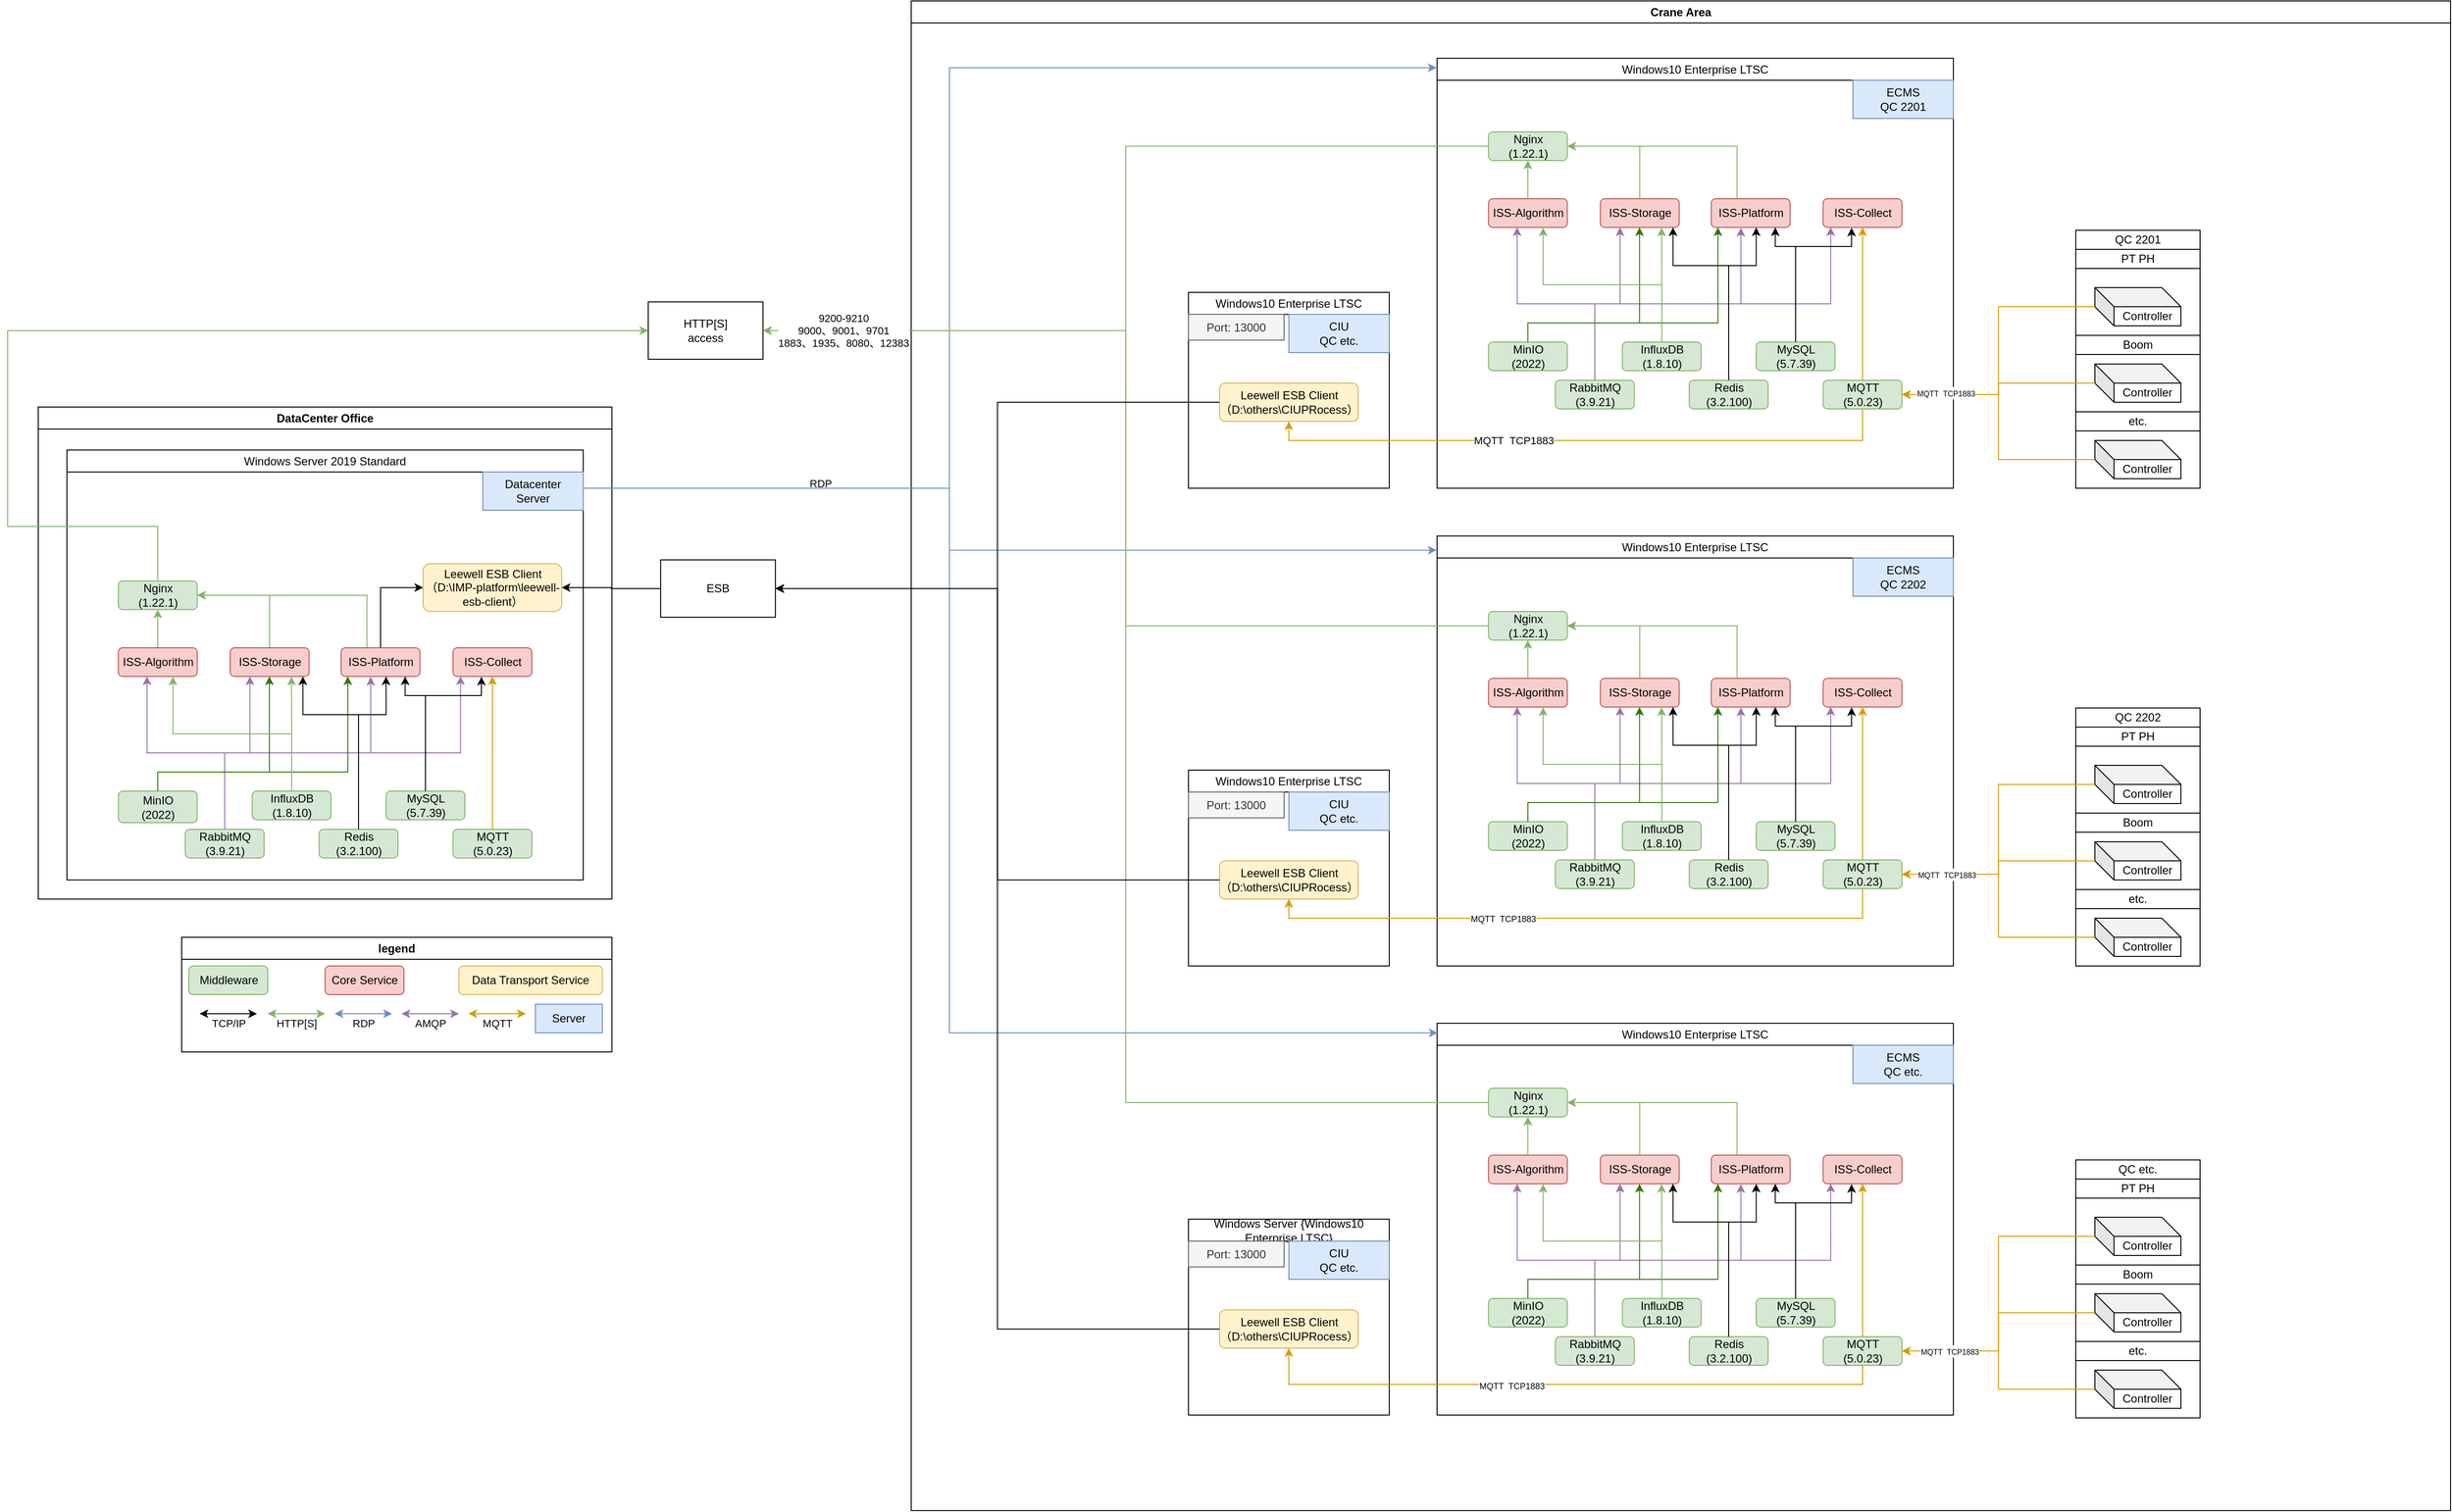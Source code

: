 <mxfile version="27.1.4">
  <diagram name="第 1 页" id="3ImLSYelry7E7eVT9qmC">
    <mxGraphModel dx="3098" dy="937" grid="1" gridSize="10" guides="1" tooltips="1" connect="1" arrows="1" fold="1" page="1" pageScale="1" pageWidth="827" pageHeight="1169" math="0" shadow="0">
      <root>
        <mxCell id="0" />
        <mxCell id="1" parent="0" />
        <mxCell id="sP9vwEh8VMAq78QCd82c-1" value="Crane Area" style="swimlane;whiteSpace=wrap;html=1;" parent="1" vertex="1">
          <mxGeometry x="100" y="30" width="1610" height="1580" as="geometry" />
        </mxCell>
        <mxCell id="AljZzZJW0XcGzfn0RQ-F-73" value="" style="group" parent="sP9vwEh8VMAq78QCd82c-1" vertex="1" connectable="0">
          <mxGeometry x="550" y="60" width="730" height="450" as="geometry" />
        </mxCell>
        <mxCell id="AljZzZJW0XcGzfn0RQ-F-25" value="&lt;span style=&quot;font-weight: 400;&quot;&gt;Windows10 Enterprise LTSC&lt;/span&gt;" style="swimlane;whiteSpace=wrap;html=1;" parent="AljZzZJW0XcGzfn0RQ-F-73" vertex="1">
          <mxGeometry width="540" height="450" as="geometry">
            <mxRectangle x="60" y="60" width="200" height="30" as="alternateBounds" />
          </mxGeometry>
        </mxCell>
        <mxCell id="AljZzZJW0XcGzfn0RQ-F-26" value="ECMS&lt;br&gt;QC 2201" style="rounded=0;whiteSpace=wrap;html=1;fillColor=#dae8fc;strokeColor=#6c8ebf;" parent="AljZzZJW0XcGzfn0RQ-F-25" vertex="1">
          <mxGeometry x="435" y="23" width="105" height="40" as="geometry" />
        </mxCell>
        <mxCell id="AljZzZJW0XcGzfn0RQ-F-217" style="edgeStyle=orthogonalEdgeStyle;rounded=0;orthogonalLoop=1;jettySize=auto;html=1;exitX=0.5;exitY=0;exitDx=0;exitDy=0;entryX=0.5;entryY=1;entryDx=0;entryDy=0;fillColor=#d5e8d4;strokeColor=#82b366;" parent="AljZzZJW0XcGzfn0RQ-F-25" source="AljZzZJW0XcGzfn0RQ-F-27" target="AljZzZJW0XcGzfn0RQ-F-58" edge="1">
          <mxGeometry relative="1" as="geometry" />
        </mxCell>
        <mxCell id="AljZzZJW0XcGzfn0RQ-F-27" value="ISS-Algorithm" style="rounded=1;whiteSpace=wrap;html=1;fillColor=#f8cecc;strokeColor=#b85450;" parent="AljZzZJW0XcGzfn0RQ-F-25" vertex="1">
          <mxGeometry x="53.75" y="147" width="82.5" height="30" as="geometry" />
        </mxCell>
        <mxCell id="AljZzZJW0XcGzfn0RQ-F-60" style="edgeStyle=orthogonalEdgeStyle;rounded=0;orthogonalLoop=1;jettySize=auto;html=1;exitX=0.5;exitY=0;exitDx=0;exitDy=0;entryX=1;entryY=0.5;entryDx=0;entryDy=0;fillColor=#d5e8d4;strokeColor=#82b366;" parent="AljZzZJW0XcGzfn0RQ-F-25" source="AljZzZJW0XcGzfn0RQ-F-28" target="AljZzZJW0XcGzfn0RQ-F-58" edge="1">
          <mxGeometry relative="1" as="geometry" />
        </mxCell>
        <mxCell id="AljZzZJW0XcGzfn0RQ-F-28" value="ISS-Storage" style="rounded=1;whiteSpace=wrap;html=1;fillColor=#f8cecc;strokeColor=#b85450;" parent="AljZzZJW0XcGzfn0RQ-F-25" vertex="1">
          <mxGeometry x="170.75" y="147" width="82.5" height="30" as="geometry" />
        </mxCell>
        <mxCell id="AljZzZJW0XcGzfn0RQ-F-59" style="edgeStyle=orthogonalEdgeStyle;rounded=0;orthogonalLoop=1;jettySize=auto;html=1;exitX=0.5;exitY=0;exitDx=0;exitDy=0;entryX=1;entryY=0.5;entryDx=0;entryDy=0;fillColor=#d5e8d4;strokeColor=#82b366;" parent="AljZzZJW0XcGzfn0RQ-F-25" source="AljZzZJW0XcGzfn0RQ-F-29" target="AljZzZJW0XcGzfn0RQ-F-58" edge="1">
          <mxGeometry relative="1" as="geometry">
            <Array as="points">
              <mxPoint x="313.75" y="147" />
              <mxPoint x="313.75" y="92" />
            </Array>
          </mxGeometry>
        </mxCell>
        <mxCell id="AljZzZJW0XcGzfn0RQ-F-29" value="ISS-Platform" style="rounded=1;whiteSpace=wrap;html=1;fillColor=#f8cecc;strokeColor=#b85450;" parent="AljZzZJW0XcGzfn0RQ-F-25" vertex="1">
          <mxGeometry x="286.75" y="147" width="82.5" height="30" as="geometry" />
        </mxCell>
        <mxCell id="AljZzZJW0XcGzfn0RQ-F-30" value="ISS-Collect" style="rounded=1;whiteSpace=wrap;html=1;fillColor=#f8cecc;strokeColor=#b85450;" parent="AljZzZJW0XcGzfn0RQ-F-25" vertex="1">
          <mxGeometry x="403.75" y="147" width="82.5" height="30" as="geometry" />
        </mxCell>
        <mxCell id="AljZzZJW0XcGzfn0RQ-F-40" style="edgeStyle=orthogonalEdgeStyle;rounded=0;orthogonalLoop=1;jettySize=auto;html=1;exitX=0.5;exitY=0;exitDx=0;exitDy=0;entryX=0.25;entryY=1;entryDx=0;entryDy=0;fillColor=#e1d5e7;strokeColor=#9673a6;" parent="AljZzZJW0XcGzfn0RQ-F-25" source="AljZzZJW0XcGzfn0RQ-F-31" target="AljZzZJW0XcGzfn0RQ-F-28" edge="1">
          <mxGeometry relative="1" as="geometry" />
        </mxCell>
        <mxCell id="AljZzZJW0XcGzfn0RQ-F-41" style="edgeStyle=orthogonalEdgeStyle;rounded=0;orthogonalLoop=1;jettySize=auto;html=1;exitX=0.5;exitY=0;exitDx=0;exitDy=0;fillColor=#e1d5e7;strokeColor=#9673a6;entryX=0.379;entryY=1.018;entryDx=0;entryDy=0;entryPerimeter=0;" parent="AljZzZJW0XcGzfn0RQ-F-25" source="AljZzZJW0XcGzfn0RQ-F-31" target="AljZzZJW0XcGzfn0RQ-F-29" edge="1">
          <mxGeometry relative="1" as="geometry">
            <mxPoint x="313.75" y="177" as="targetPoint" />
            <Array as="points">
              <mxPoint x="164.75" y="257" />
              <mxPoint x="317.75" y="257" />
              <mxPoint x="317.75" y="177" />
            </Array>
          </mxGeometry>
        </mxCell>
        <mxCell id="AljZzZJW0XcGzfn0RQ-F-31" value="RabbitMQ&lt;br&gt;(3.9.21)" style="rounded=1;whiteSpace=wrap;html=1;fillColor=#d5e8d4;strokeColor=#82b366;" parent="AljZzZJW0XcGzfn0RQ-F-25" vertex="1">
          <mxGeometry x="123.75" y="337" width="82.5" height="30" as="geometry" />
        </mxCell>
        <mxCell id="AljZzZJW0XcGzfn0RQ-F-32" value="InfluxDB &lt;br&gt;(1.8.10)" style="rounded=1;whiteSpace=wrap;html=1;fillColor=#d5e8d4;strokeColor=#82b366;" parent="AljZzZJW0XcGzfn0RQ-F-25" vertex="1">
          <mxGeometry x="193.75" y="297" width="82.5" height="30" as="geometry" />
        </mxCell>
        <mxCell id="AljZzZJW0XcGzfn0RQ-F-33" value="MySQL&lt;br&gt;(5.7.39)" style="rounded=1;whiteSpace=wrap;html=1;fillColor=#d5e8d4;strokeColor=#82b366;" parent="AljZzZJW0XcGzfn0RQ-F-25" vertex="1">
          <mxGeometry x="333.75" y="297" width="82.5" height="30" as="geometry" />
        </mxCell>
        <mxCell id="AljZzZJW0XcGzfn0RQ-F-35" style="edgeStyle=orthogonalEdgeStyle;rounded=0;orthogonalLoop=1;jettySize=auto;html=1;entryX=0.5;entryY=1;entryDx=0;entryDy=0;fillColor=#ffe6cc;strokeColor=#d79b00;" parent="AljZzZJW0XcGzfn0RQ-F-25" source="AljZzZJW0XcGzfn0RQ-F-34" target="AljZzZJW0XcGzfn0RQ-F-30" edge="1">
          <mxGeometry relative="1" as="geometry" />
        </mxCell>
        <mxCell id="AljZzZJW0XcGzfn0RQ-F-34" value="MQTT&lt;br&gt;(5.0.23)" style="rounded=1;whiteSpace=wrap;html=1;fillColor=#d5e8d4;strokeColor=#82b366;" parent="AljZzZJW0XcGzfn0RQ-F-25" vertex="1">
          <mxGeometry x="403.75" y="337" width="82.5" height="30" as="geometry" />
        </mxCell>
        <mxCell id="AljZzZJW0XcGzfn0RQ-F-42" style="edgeStyle=orthogonalEdgeStyle;rounded=0;orthogonalLoop=1;jettySize=auto;html=1;exitX=0.5;exitY=0;exitDx=0;exitDy=0;entryX=0.096;entryY=0.997;entryDx=0;entryDy=0;entryPerimeter=0;fillColor=#e1d5e7;strokeColor=#9673a6;" parent="AljZzZJW0XcGzfn0RQ-F-25" source="AljZzZJW0XcGzfn0RQ-F-31" target="AljZzZJW0XcGzfn0RQ-F-30" edge="1">
          <mxGeometry relative="1" as="geometry" />
        </mxCell>
        <mxCell id="AljZzZJW0XcGzfn0RQ-F-43" style="edgeStyle=orthogonalEdgeStyle;rounded=0;orthogonalLoop=1;jettySize=auto;html=1;exitX=0.5;exitY=0;exitDx=0;exitDy=0;fillColor=#e1d5e7;strokeColor=#9673a6;" parent="AljZzZJW0XcGzfn0RQ-F-25" source="AljZzZJW0XcGzfn0RQ-F-31" edge="1">
          <mxGeometry relative="1" as="geometry">
            <mxPoint x="83.75" y="177" as="targetPoint" />
            <Array as="points">
              <mxPoint x="164.75" y="257" />
              <mxPoint x="83.75" y="257" />
              <mxPoint x="83.75" y="177" />
            </Array>
          </mxGeometry>
        </mxCell>
        <mxCell id="AljZzZJW0XcGzfn0RQ-F-44" value="Redis&lt;div&gt;(3.2.100)&lt;/div&gt;" style="rounded=1;whiteSpace=wrap;html=1;fillColor=#d5e8d4;strokeColor=#82b366;" parent="AljZzZJW0XcGzfn0RQ-F-25" vertex="1">
          <mxGeometry x="263.75" y="337" width="82.5" height="30" as="geometry" />
        </mxCell>
        <mxCell id="AljZzZJW0XcGzfn0RQ-F-45" value="MinIO&lt;br&gt;(2022)" style="rounded=1;whiteSpace=wrap;html=1;fillColor=#d5e8d4;strokeColor=#82b366;" parent="AljZzZJW0XcGzfn0RQ-F-25" vertex="1">
          <mxGeometry x="53.75" y="297" width="82.5" height="30" as="geometry" />
        </mxCell>
        <mxCell id="AljZzZJW0XcGzfn0RQ-F-48" style="edgeStyle=orthogonalEdgeStyle;rounded=0;orthogonalLoop=1;jettySize=auto;html=1;exitX=0.5;exitY=0;exitDx=0;exitDy=0;entryX=0.5;entryY=1;entryDx=0;entryDy=0;fillColor=#60a917;strokeColor=#2D7600;" parent="AljZzZJW0XcGzfn0RQ-F-25" source="AljZzZJW0XcGzfn0RQ-F-45" target="AljZzZJW0XcGzfn0RQ-F-28" edge="1">
          <mxGeometry relative="1" as="geometry">
            <Array as="points">
              <mxPoint x="94.75" y="277" />
              <mxPoint x="211.75" y="277" />
              <mxPoint x="211.75" y="177" />
            </Array>
          </mxGeometry>
        </mxCell>
        <mxCell id="AljZzZJW0XcGzfn0RQ-F-49" style="edgeStyle=orthogonalEdgeStyle;rounded=0;orthogonalLoop=1;jettySize=auto;html=1;exitX=0.5;exitY=0;exitDx=0;exitDy=0;entryX=0.085;entryY=1;entryDx=0;entryDy=0;entryPerimeter=0;fillColor=#60a917;strokeColor=#2D7600;" parent="AljZzZJW0XcGzfn0RQ-F-25" source="AljZzZJW0XcGzfn0RQ-F-45" target="AljZzZJW0XcGzfn0RQ-F-29" edge="1">
          <mxGeometry relative="1" as="geometry">
            <Array as="points">
              <mxPoint x="94.75" y="277" />
              <mxPoint x="293.75" y="277" />
            </Array>
          </mxGeometry>
        </mxCell>
        <mxCell id="AljZzZJW0XcGzfn0RQ-F-51" style="edgeStyle=orthogonalEdgeStyle;rounded=0;orthogonalLoop=1;jettySize=auto;html=1;exitX=0.5;exitY=0;exitDx=0;exitDy=0;entryX=0.361;entryY=1.012;entryDx=0;entryDy=0;entryPerimeter=0;" parent="AljZzZJW0XcGzfn0RQ-F-25" source="AljZzZJW0XcGzfn0RQ-F-33" target="AljZzZJW0XcGzfn0RQ-F-30" edge="1">
          <mxGeometry relative="1" as="geometry">
            <Array as="points">
              <mxPoint x="374.75" y="197" />
              <mxPoint x="433.75" y="197" />
            </Array>
          </mxGeometry>
        </mxCell>
        <mxCell id="AljZzZJW0XcGzfn0RQ-F-52" style="edgeStyle=orthogonalEdgeStyle;rounded=0;orthogonalLoop=1;jettySize=auto;html=1;exitX=0.5;exitY=0;exitDx=0;exitDy=0;entryX=0.812;entryY=1;entryDx=0;entryDy=0;entryPerimeter=0;" parent="AljZzZJW0XcGzfn0RQ-F-25" source="AljZzZJW0XcGzfn0RQ-F-33" target="AljZzZJW0XcGzfn0RQ-F-29" edge="1">
          <mxGeometry relative="1" as="geometry">
            <Array as="points">
              <mxPoint x="374.75" y="197" />
              <mxPoint x="353.75" y="197" />
            </Array>
          </mxGeometry>
        </mxCell>
        <mxCell id="AljZzZJW0XcGzfn0RQ-F-54" style="edgeStyle=orthogonalEdgeStyle;rounded=0;orthogonalLoop=1;jettySize=auto;html=1;exitX=0.5;exitY=0;exitDx=0;exitDy=0;entryX=0.777;entryY=1.01;entryDx=0;entryDy=0;entryPerimeter=0;fillColor=#d5e8d4;strokeColor=#82b366;" parent="AljZzZJW0XcGzfn0RQ-F-25" source="AljZzZJW0XcGzfn0RQ-F-32" target="AljZzZJW0XcGzfn0RQ-F-28" edge="1">
          <mxGeometry relative="1" as="geometry" />
        </mxCell>
        <mxCell id="AljZzZJW0XcGzfn0RQ-F-55" style="edgeStyle=orthogonalEdgeStyle;rounded=0;orthogonalLoop=1;jettySize=auto;html=1;exitX=0.5;exitY=0;exitDx=0;exitDy=0;entryX=0.57;entryY=1;entryDx=0;entryDy=0;entryPerimeter=0;" parent="AljZzZJW0XcGzfn0RQ-F-25" source="AljZzZJW0XcGzfn0RQ-F-44" target="AljZzZJW0XcGzfn0RQ-F-29" edge="1">
          <mxGeometry relative="1" as="geometry">
            <Array as="points">
              <mxPoint x="304.75" y="217" />
              <mxPoint x="333.75" y="217" />
            </Array>
          </mxGeometry>
        </mxCell>
        <mxCell id="AljZzZJW0XcGzfn0RQ-F-56" style="edgeStyle=orthogonalEdgeStyle;rounded=0;orthogonalLoop=1;jettySize=auto;html=1;exitX=0.5;exitY=0;exitDx=0;exitDy=0;" parent="AljZzZJW0XcGzfn0RQ-F-25" source="AljZzZJW0XcGzfn0RQ-F-44" edge="1">
          <mxGeometry relative="1" as="geometry">
            <mxPoint x="246.75" y="177" as="targetPoint" />
            <Array as="points">
              <mxPoint x="304.75" y="217" />
              <mxPoint x="246.75" y="217" />
            </Array>
          </mxGeometry>
        </mxCell>
        <mxCell id="AljZzZJW0XcGzfn0RQ-F-57" style="edgeStyle=orthogonalEdgeStyle;rounded=0;orthogonalLoop=1;jettySize=auto;html=1;exitX=0.5;exitY=0;exitDx=0;exitDy=0;entryX=0.693;entryY=1.01;entryDx=0;entryDy=0;entryPerimeter=0;fillColor=#d5e8d4;strokeColor=#82b366;" parent="AljZzZJW0XcGzfn0RQ-F-25" source="AljZzZJW0XcGzfn0RQ-F-32" target="AljZzZJW0XcGzfn0RQ-F-27" edge="1">
          <mxGeometry relative="1" as="geometry" />
        </mxCell>
        <mxCell id="AljZzZJW0XcGzfn0RQ-F-58" value="Nginx&lt;br&gt;(1.22.1)" style="rounded=1;whiteSpace=wrap;html=1;fillColor=#d5e8d4;strokeColor=#82b366;" parent="AljZzZJW0XcGzfn0RQ-F-25" vertex="1">
          <mxGeometry x="53.75" y="77" width="82.5" height="30" as="geometry" />
        </mxCell>
        <mxCell id="AljZzZJW0XcGzfn0RQ-F-65" value="" style="group" parent="AljZzZJW0XcGzfn0RQ-F-73" vertex="1" connectable="0">
          <mxGeometry x="668" y="180" width="130" height="270" as="geometry" />
        </mxCell>
        <mxCell id="sP9vwEh8VMAq78QCd82c-51" value="" style="rounded=0;whiteSpace=wrap;html=1;" parent="AljZzZJW0XcGzfn0RQ-F-65" vertex="1">
          <mxGeometry width="130" height="270" as="geometry" />
        </mxCell>
        <mxCell id="sP9vwEh8VMAq78QCd82c-47" value="Controller" style="shape=cube;whiteSpace=wrap;html=1;boundedLbl=1;backgroundOutline=1;darkOpacity=0.05;darkOpacity2=0.1;" parent="AljZzZJW0XcGzfn0RQ-F-65" vertex="1">
          <mxGeometry x="20" y="60" width="90" height="40" as="geometry" />
        </mxCell>
        <mxCell id="sP9vwEh8VMAq78QCd82c-48" value="Controller" style="shape=cube;whiteSpace=wrap;html=1;boundedLbl=1;backgroundOutline=1;darkOpacity=0.05;darkOpacity2=0.1;" parent="AljZzZJW0XcGzfn0RQ-F-65" vertex="1">
          <mxGeometry x="20" y="140" width="90" height="40" as="geometry" />
        </mxCell>
        <mxCell id="sP9vwEh8VMAq78QCd82c-49" value="Controller" style="shape=cube;whiteSpace=wrap;html=1;boundedLbl=1;backgroundOutline=1;darkOpacity=0.05;darkOpacity2=0.1;" parent="AljZzZJW0XcGzfn0RQ-F-65" vertex="1">
          <mxGeometry x="20" y="220" width="90" height="40" as="geometry" />
        </mxCell>
        <mxCell id="sP9vwEh8VMAq78QCd82c-52" value="QC 2201" style="rounded=0;whiteSpace=wrap;html=1;" parent="AljZzZJW0XcGzfn0RQ-F-65" vertex="1">
          <mxGeometry width="130" height="20" as="geometry" />
        </mxCell>
        <mxCell id="sP9vwEh8VMAq78QCd82c-53" value="PT PH" style="rounded=0;whiteSpace=wrap;html=1;" parent="AljZzZJW0XcGzfn0RQ-F-65" vertex="1">
          <mxGeometry y="20" width="130" height="20" as="geometry" />
        </mxCell>
        <mxCell id="sP9vwEh8VMAq78QCd82c-54" value="Boom" style="rounded=0;whiteSpace=wrap;html=1;" parent="AljZzZJW0XcGzfn0RQ-F-65" vertex="1">
          <mxGeometry y="110" width="130" height="20" as="geometry" />
        </mxCell>
        <mxCell id="sP9vwEh8VMAq78QCd82c-55" value="etc." style="rounded=0;whiteSpace=wrap;html=1;" parent="AljZzZJW0XcGzfn0RQ-F-65" vertex="1">
          <mxGeometry y="190" width="130" height="20" as="geometry" />
        </mxCell>
        <mxCell id="AljZzZJW0XcGzfn0RQ-F-68" style="edgeStyle=orthogonalEdgeStyle;rounded=0;orthogonalLoop=1;jettySize=auto;html=1;exitX=0;exitY=0;exitDx=0;exitDy=20;exitPerimeter=0;entryX=1;entryY=0.5;entryDx=0;entryDy=0;fillColor=#ffe6cc;strokeColor=#d79b00;" parent="AljZzZJW0XcGzfn0RQ-F-73" source="sP9vwEh8VMAq78QCd82c-47" target="AljZzZJW0XcGzfn0RQ-F-34" edge="1">
          <mxGeometry relative="1" as="geometry" />
        </mxCell>
        <mxCell id="AljZzZJW0XcGzfn0RQ-F-69" style="edgeStyle=orthogonalEdgeStyle;rounded=0;orthogonalLoop=1;jettySize=auto;html=1;exitX=0;exitY=0;exitDx=0;exitDy=20;exitPerimeter=0;entryX=1;entryY=0.5;entryDx=0;entryDy=0;fillColor=#ffe6cc;strokeColor=#d79b00;" parent="AljZzZJW0XcGzfn0RQ-F-73" source="sP9vwEh8VMAq78QCd82c-49" target="AljZzZJW0XcGzfn0RQ-F-34" edge="1">
          <mxGeometry relative="1" as="geometry" />
        </mxCell>
        <mxCell id="AljZzZJW0XcGzfn0RQ-F-70" style="edgeStyle=orthogonalEdgeStyle;rounded=0;orthogonalLoop=1;jettySize=auto;html=1;exitX=0;exitY=0;exitDx=0;exitDy=20;exitPerimeter=0;entryX=1;entryY=0.5;entryDx=0;entryDy=0;fillColor=#ffe6cc;strokeColor=#d79b00;" parent="AljZzZJW0XcGzfn0RQ-F-73" source="sP9vwEh8VMAq78QCd82c-48" target="AljZzZJW0XcGzfn0RQ-F-34" edge="1">
          <mxGeometry relative="1" as="geometry" />
        </mxCell>
        <mxCell id="AljZzZJW0XcGzfn0RQ-F-72" value="&lt;font style=&quot;font-size: 8px;&quot;&gt;MQTT&amp;nbsp; TCP1883&lt;/font&gt;" style="edgeLabel;html=1;align=center;verticalAlign=middle;resizable=0;points=[];" parent="AljZzZJW0XcGzfn0RQ-F-70" vertex="1" connectable="0">
          <mxGeometry x="0.74" y="1" relative="1" as="geometry">
            <mxPoint x="18" y="-3" as="offset" />
          </mxGeometry>
        </mxCell>
        <mxCell id="AljZzZJW0XcGzfn0RQ-F-74" value="" style="group" parent="sP9vwEh8VMAq78QCd82c-1" vertex="1" connectable="0">
          <mxGeometry x="550" y="560" width="730" height="450" as="geometry" />
        </mxCell>
        <mxCell id="AljZzZJW0XcGzfn0RQ-F-75" value="&lt;span style=&quot;font-weight: 400;&quot;&gt;Windows10 Enterprise LTSC&lt;/span&gt;" style="swimlane;whiteSpace=wrap;html=1;" parent="AljZzZJW0XcGzfn0RQ-F-74" vertex="1">
          <mxGeometry width="540" height="450" as="geometry">
            <mxRectangle width="200" height="30" as="alternateBounds" />
          </mxGeometry>
        </mxCell>
        <mxCell id="AljZzZJW0XcGzfn0RQ-F-76" value="ECMS&lt;br&gt;QC 2202" style="rounded=0;whiteSpace=wrap;html=1;fillColor=#dae8fc;strokeColor=#6c8ebf;" parent="AljZzZJW0XcGzfn0RQ-F-75" vertex="1">
          <mxGeometry x="435" y="23" width="105" height="40" as="geometry" />
        </mxCell>
        <mxCell id="AljZzZJW0XcGzfn0RQ-F-218" style="edgeStyle=orthogonalEdgeStyle;rounded=0;orthogonalLoop=1;jettySize=auto;html=1;exitX=0.5;exitY=0;exitDx=0;exitDy=0;entryX=0.5;entryY=1;entryDx=0;entryDy=0;fillColor=#d5e8d4;strokeColor=#82b366;" parent="AljZzZJW0XcGzfn0RQ-F-75" source="AljZzZJW0XcGzfn0RQ-F-77" target="AljZzZJW0XcGzfn0RQ-F-104" edge="1">
          <mxGeometry relative="1" as="geometry" />
        </mxCell>
        <mxCell id="AljZzZJW0XcGzfn0RQ-F-77" value="ISS-Algorithm" style="rounded=1;whiteSpace=wrap;html=1;fillColor=#f8cecc;strokeColor=#b85450;" parent="AljZzZJW0XcGzfn0RQ-F-75" vertex="1">
          <mxGeometry x="53.75" y="149" width="82.5" height="30" as="geometry" />
        </mxCell>
        <mxCell id="AljZzZJW0XcGzfn0RQ-F-78" style="edgeStyle=orthogonalEdgeStyle;rounded=0;orthogonalLoop=1;jettySize=auto;html=1;exitX=0.5;exitY=0;exitDx=0;exitDy=0;entryX=1;entryY=0.5;entryDx=0;entryDy=0;fillColor=#d5e8d4;strokeColor=#82b366;" parent="AljZzZJW0XcGzfn0RQ-F-75" source="AljZzZJW0XcGzfn0RQ-F-79" target="AljZzZJW0XcGzfn0RQ-F-104" edge="1">
          <mxGeometry relative="1" as="geometry" />
        </mxCell>
        <mxCell id="AljZzZJW0XcGzfn0RQ-F-79" value="ISS-Storage" style="rounded=1;whiteSpace=wrap;html=1;fillColor=#f8cecc;strokeColor=#b85450;" parent="AljZzZJW0XcGzfn0RQ-F-75" vertex="1">
          <mxGeometry x="170.75" y="149" width="82.5" height="30" as="geometry" />
        </mxCell>
        <mxCell id="AljZzZJW0XcGzfn0RQ-F-80" style="edgeStyle=orthogonalEdgeStyle;rounded=0;orthogonalLoop=1;jettySize=auto;html=1;exitX=0.5;exitY=0;exitDx=0;exitDy=0;entryX=1;entryY=0.5;entryDx=0;entryDy=0;fillColor=#d5e8d4;strokeColor=#82b366;" parent="AljZzZJW0XcGzfn0RQ-F-75" source="AljZzZJW0XcGzfn0RQ-F-83" target="AljZzZJW0XcGzfn0RQ-F-104" edge="1">
          <mxGeometry relative="1" as="geometry">
            <Array as="points">
              <mxPoint x="313.75" y="149" />
              <mxPoint x="313.75" y="94" />
            </Array>
          </mxGeometry>
        </mxCell>
        <mxCell id="AljZzZJW0XcGzfn0RQ-F-83" value="ISS-Platform" style="rounded=1;whiteSpace=wrap;html=1;fillColor=#f8cecc;strokeColor=#b85450;" parent="AljZzZJW0XcGzfn0RQ-F-75" vertex="1">
          <mxGeometry x="286.75" y="149" width="82.5" height="30" as="geometry" />
        </mxCell>
        <mxCell id="AljZzZJW0XcGzfn0RQ-F-84" value="ISS-Collect" style="rounded=1;whiteSpace=wrap;html=1;fillColor=#f8cecc;strokeColor=#b85450;" parent="AljZzZJW0XcGzfn0RQ-F-75" vertex="1">
          <mxGeometry x="403.75" y="149" width="82.5" height="30" as="geometry" />
        </mxCell>
        <mxCell id="AljZzZJW0XcGzfn0RQ-F-85" style="edgeStyle=orthogonalEdgeStyle;rounded=0;orthogonalLoop=1;jettySize=auto;html=1;exitX=0.5;exitY=0;exitDx=0;exitDy=0;entryX=0.25;entryY=1;entryDx=0;entryDy=0;fillColor=#e1d5e7;strokeColor=#9673a6;" parent="AljZzZJW0XcGzfn0RQ-F-75" source="AljZzZJW0XcGzfn0RQ-F-87" target="AljZzZJW0XcGzfn0RQ-F-79" edge="1">
          <mxGeometry relative="1" as="geometry" />
        </mxCell>
        <mxCell id="AljZzZJW0XcGzfn0RQ-F-86" style="edgeStyle=orthogonalEdgeStyle;rounded=0;orthogonalLoop=1;jettySize=auto;html=1;exitX=0.5;exitY=0;exitDx=0;exitDy=0;fillColor=#e1d5e7;strokeColor=#9673a6;entryX=0.379;entryY=1.018;entryDx=0;entryDy=0;entryPerimeter=0;" parent="AljZzZJW0XcGzfn0RQ-F-75" source="AljZzZJW0XcGzfn0RQ-F-87" target="AljZzZJW0XcGzfn0RQ-F-83" edge="1">
          <mxGeometry relative="1" as="geometry">
            <mxPoint x="313.75" y="179" as="targetPoint" />
            <Array as="points">
              <mxPoint x="164.75" y="259" />
              <mxPoint x="317.75" y="259" />
              <mxPoint x="317.75" y="179" />
            </Array>
          </mxGeometry>
        </mxCell>
        <mxCell id="AljZzZJW0XcGzfn0RQ-F-87" value="RabbitMQ&lt;br&gt;(3.9.21)" style="rounded=1;whiteSpace=wrap;html=1;fillColor=#d5e8d4;strokeColor=#82b366;" parent="AljZzZJW0XcGzfn0RQ-F-75" vertex="1">
          <mxGeometry x="123.75" y="339" width="82.5" height="30" as="geometry" />
        </mxCell>
        <mxCell id="AljZzZJW0XcGzfn0RQ-F-88" value="InfluxDB &lt;br&gt;(1.8.10)" style="rounded=1;whiteSpace=wrap;html=1;fillColor=#d5e8d4;strokeColor=#82b366;" parent="AljZzZJW0XcGzfn0RQ-F-75" vertex="1">
          <mxGeometry x="193.75" y="299" width="82.5" height="30" as="geometry" />
        </mxCell>
        <mxCell id="AljZzZJW0XcGzfn0RQ-F-89" value="MySQL&lt;br&gt;(5.7.39)" style="rounded=1;whiteSpace=wrap;html=1;fillColor=#d5e8d4;strokeColor=#82b366;" parent="AljZzZJW0XcGzfn0RQ-F-75" vertex="1">
          <mxGeometry x="333.75" y="299" width="82.5" height="30" as="geometry" />
        </mxCell>
        <mxCell id="AljZzZJW0XcGzfn0RQ-F-90" style="edgeStyle=orthogonalEdgeStyle;rounded=0;orthogonalLoop=1;jettySize=auto;html=1;entryX=0.5;entryY=1;entryDx=0;entryDy=0;fillColor=#ffe6cc;strokeColor=#d79b00;" parent="AljZzZJW0XcGzfn0RQ-F-75" source="AljZzZJW0XcGzfn0RQ-F-91" target="AljZzZJW0XcGzfn0RQ-F-84" edge="1">
          <mxGeometry relative="1" as="geometry" />
        </mxCell>
        <mxCell id="AljZzZJW0XcGzfn0RQ-F-91" value="MQTT&lt;br&gt;(5.0.23)" style="rounded=1;whiteSpace=wrap;html=1;fillColor=#d5e8d4;strokeColor=#82b366;" parent="AljZzZJW0XcGzfn0RQ-F-75" vertex="1">
          <mxGeometry x="403.75" y="339" width="82.5" height="30" as="geometry" />
        </mxCell>
        <mxCell id="AljZzZJW0XcGzfn0RQ-F-92" style="edgeStyle=orthogonalEdgeStyle;rounded=0;orthogonalLoop=1;jettySize=auto;html=1;exitX=0.5;exitY=0;exitDx=0;exitDy=0;entryX=0.096;entryY=0.997;entryDx=0;entryDy=0;entryPerimeter=0;fillColor=#e1d5e7;strokeColor=#9673a6;" parent="AljZzZJW0XcGzfn0RQ-F-75" source="AljZzZJW0XcGzfn0RQ-F-87" target="AljZzZJW0XcGzfn0RQ-F-84" edge="1">
          <mxGeometry relative="1" as="geometry" />
        </mxCell>
        <mxCell id="AljZzZJW0XcGzfn0RQ-F-93" style="edgeStyle=orthogonalEdgeStyle;rounded=0;orthogonalLoop=1;jettySize=auto;html=1;exitX=0.5;exitY=0;exitDx=0;exitDy=0;fillColor=#e1d5e7;strokeColor=#9673a6;" parent="AljZzZJW0XcGzfn0RQ-F-75" source="AljZzZJW0XcGzfn0RQ-F-87" edge="1">
          <mxGeometry relative="1" as="geometry">
            <mxPoint x="83.75" y="179" as="targetPoint" />
            <Array as="points">
              <mxPoint x="164.75" y="259" />
              <mxPoint x="83.75" y="259" />
              <mxPoint x="83.75" y="179" />
            </Array>
          </mxGeometry>
        </mxCell>
        <mxCell id="AljZzZJW0XcGzfn0RQ-F-94" value="Redis&lt;div&gt;(3.2.100)&lt;/div&gt;" style="rounded=1;whiteSpace=wrap;html=1;fillColor=#d5e8d4;strokeColor=#82b366;" parent="AljZzZJW0XcGzfn0RQ-F-75" vertex="1">
          <mxGeometry x="263.75" y="339" width="82.5" height="30" as="geometry" />
        </mxCell>
        <mxCell id="AljZzZJW0XcGzfn0RQ-F-95" value="MinIO&lt;br&gt;(2022)" style="rounded=1;whiteSpace=wrap;html=1;fillColor=#d5e8d4;strokeColor=#82b366;" parent="AljZzZJW0XcGzfn0RQ-F-75" vertex="1">
          <mxGeometry x="53.75" y="299" width="82.5" height="30" as="geometry" />
        </mxCell>
        <mxCell id="AljZzZJW0XcGzfn0RQ-F-96" style="edgeStyle=orthogonalEdgeStyle;rounded=0;orthogonalLoop=1;jettySize=auto;html=1;exitX=0.5;exitY=0;exitDx=0;exitDy=0;entryX=0.5;entryY=1;entryDx=0;entryDy=0;fillColor=#60a917;strokeColor=#2D7600;" parent="AljZzZJW0XcGzfn0RQ-F-75" source="AljZzZJW0XcGzfn0RQ-F-95" target="AljZzZJW0XcGzfn0RQ-F-79" edge="1">
          <mxGeometry relative="1" as="geometry">
            <Array as="points">
              <mxPoint x="94.75" y="279" />
              <mxPoint x="211.75" y="279" />
              <mxPoint x="211.75" y="179" />
            </Array>
          </mxGeometry>
        </mxCell>
        <mxCell id="AljZzZJW0XcGzfn0RQ-F-97" style="edgeStyle=orthogonalEdgeStyle;rounded=0;orthogonalLoop=1;jettySize=auto;html=1;exitX=0.5;exitY=0;exitDx=0;exitDy=0;entryX=0.085;entryY=1;entryDx=0;entryDy=0;entryPerimeter=0;fillColor=#60a917;strokeColor=#2D7600;" parent="AljZzZJW0XcGzfn0RQ-F-75" source="AljZzZJW0XcGzfn0RQ-F-95" target="AljZzZJW0XcGzfn0RQ-F-83" edge="1">
          <mxGeometry relative="1" as="geometry">
            <Array as="points">
              <mxPoint x="94.75" y="279" />
              <mxPoint x="293.75" y="279" />
            </Array>
          </mxGeometry>
        </mxCell>
        <mxCell id="AljZzZJW0XcGzfn0RQ-F-98" style="edgeStyle=orthogonalEdgeStyle;rounded=0;orthogonalLoop=1;jettySize=auto;html=1;exitX=0.5;exitY=0;exitDx=0;exitDy=0;entryX=0.361;entryY=1.012;entryDx=0;entryDy=0;entryPerimeter=0;" parent="AljZzZJW0XcGzfn0RQ-F-75" source="AljZzZJW0XcGzfn0RQ-F-89" target="AljZzZJW0XcGzfn0RQ-F-84" edge="1">
          <mxGeometry relative="1" as="geometry">
            <Array as="points">
              <mxPoint x="374.75" y="199" />
              <mxPoint x="433.75" y="199" />
            </Array>
          </mxGeometry>
        </mxCell>
        <mxCell id="AljZzZJW0XcGzfn0RQ-F-99" style="edgeStyle=orthogonalEdgeStyle;rounded=0;orthogonalLoop=1;jettySize=auto;html=1;exitX=0.5;exitY=0;exitDx=0;exitDy=0;entryX=0.812;entryY=1;entryDx=0;entryDy=0;entryPerimeter=0;" parent="AljZzZJW0XcGzfn0RQ-F-75" source="AljZzZJW0XcGzfn0RQ-F-89" target="AljZzZJW0XcGzfn0RQ-F-83" edge="1">
          <mxGeometry relative="1" as="geometry">
            <Array as="points">
              <mxPoint x="374.75" y="199" />
              <mxPoint x="353.75" y="199" />
            </Array>
          </mxGeometry>
        </mxCell>
        <mxCell id="AljZzZJW0XcGzfn0RQ-F-100" style="edgeStyle=orthogonalEdgeStyle;rounded=0;orthogonalLoop=1;jettySize=auto;html=1;exitX=0.5;exitY=0;exitDx=0;exitDy=0;entryX=0.777;entryY=1.01;entryDx=0;entryDy=0;entryPerimeter=0;fillColor=#d5e8d4;strokeColor=#82b366;" parent="AljZzZJW0XcGzfn0RQ-F-75" source="AljZzZJW0XcGzfn0RQ-F-88" target="AljZzZJW0XcGzfn0RQ-F-79" edge="1">
          <mxGeometry relative="1" as="geometry" />
        </mxCell>
        <mxCell id="AljZzZJW0XcGzfn0RQ-F-101" style="edgeStyle=orthogonalEdgeStyle;rounded=0;orthogonalLoop=1;jettySize=auto;html=1;exitX=0.5;exitY=0;exitDx=0;exitDy=0;entryX=0.57;entryY=1;entryDx=0;entryDy=0;entryPerimeter=0;" parent="AljZzZJW0XcGzfn0RQ-F-75" source="AljZzZJW0XcGzfn0RQ-F-94" target="AljZzZJW0XcGzfn0RQ-F-83" edge="1">
          <mxGeometry relative="1" as="geometry">
            <Array as="points">
              <mxPoint x="304.75" y="219" />
              <mxPoint x="333.75" y="219" />
            </Array>
          </mxGeometry>
        </mxCell>
        <mxCell id="AljZzZJW0XcGzfn0RQ-F-102" style="edgeStyle=orthogonalEdgeStyle;rounded=0;orthogonalLoop=1;jettySize=auto;html=1;exitX=0.5;exitY=0;exitDx=0;exitDy=0;" parent="AljZzZJW0XcGzfn0RQ-F-75" source="AljZzZJW0XcGzfn0RQ-F-94" edge="1">
          <mxGeometry relative="1" as="geometry">
            <mxPoint x="246.75" y="179" as="targetPoint" />
            <Array as="points">
              <mxPoint x="304.75" y="219" />
              <mxPoint x="246.75" y="219" />
            </Array>
          </mxGeometry>
        </mxCell>
        <mxCell id="AljZzZJW0XcGzfn0RQ-F-103" style="edgeStyle=orthogonalEdgeStyle;rounded=0;orthogonalLoop=1;jettySize=auto;html=1;exitX=0.5;exitY=0;exitDx=0;exitDy=0;entryX=0.693;entryY=1.01;entryDx=0;entryDy=0;entryPerimeter=0;fillColor=#d5e8d4;strokeColor=#82b366;" parent="AljZzZJW0XcGzfn0RQ-F-75" source="AljZzZJW0XcGzfn0RQ-F-88" target="AljZzZJW0XcGzfn0RQ-F-77" edge="1">
          <mxGeometry relative="1" as="geometry" />
        </mxCell>
        <mxCell id="AljZzZJW0XcGzfn0RQ-F-104" value="Nginx&lt;br&gt;(1.22.1)" style="rounded=1;whiteSpace=wrap;html=1;fillColor=#d5e8d4;strokeColor=#82b366;" parent="AljZzZJW0XcGzfn0RQ-F-75" vertex="1">
          <mxGeometry x="53.75" y="79" width="82.5" height="30" as="geometry" />
        </mxCell>
        <mxCell id="AljZzZJW0XcGzfn0RQ-F-107" value="" style="group" parent="AljZzZJW0XcGzfn0RQ-F-74" vertex="1" connectable="0">
          <mxGeometry x="668" y="180" width="130" height="270" as="geometry" />
        </mxCell>
        <mxCell id="AljZzZJW0XcGzfn0RQ-F-108" value="" style="rounded=0;whiteSpace=wrap;html=1;" parent="AljZzZJW0XcGzfn0RQ-F-107" vertex="1">
          <mxGeometry width="130" height="270" as="geometry" />
        </mxCell>
        <mxCell id="AljZzZJW0XcGzfn0RQ-F-109" value="Controller" style="shape=cube;whiteSpace=wrap;html=1;boundedLbl=1;backgroundOutline=1;darkOpacity=0.05;darkOpacity2=0.1;" parent="AljZzZJW0XcGzfn0RQ-F-107" vertex="1">
          <mxGeometry x="20" y="60" width="90" height="40" as="geometry" />
        </mxCell>
        <mxCell id="AljZzZJW0XcGzfn0RQ-F-110" value="Controller" style="shape=cube;whiteSpace=wrap;html=1;boundedLbl=1;backgroundOutline=1;darkOpacity=0.05;darkOpacity2=0.1;" parent="AljZzZJW0XcGzfn0RQ-F-107" vertex="1">
          <mxGeometry x="20" y="140" width="90" height="40" as="geometry" />
        </mxCell>
        <mxCell id="AljZzZJW0XcGzfn0RQ-F-111" value="Controller" style="shape=cube;whiteSpace=wrap;html=1;boundedLbl=1;backgroundOutline=1;darkOpacity=0.05;darkOpacity2=0.1;" parent="AljZzZJW0XcGzfn0RQ-F-107" vertex="1">
          <mxGeometry x="20" y="220" width="90" height="40" as="geometry" />
        </mxCell>
        <mxCell id="AljZzZJW0XcGzfn0RQ-F-112" value="QC 2202" style="rounded=0;whiteSpace=wrap;html=1;" parent="AljZzZJW0XcGzfn0RQ-F-107" vertex="1">
          <mxGeometry width="130" height="20" as="geometry" />
        </mxCell>
        <mxCell id="AljZzZJW0XcGzfn0RQ-F-113" value="PT PH" style="rounded=0;whiteSpace=wrap;html=1;" parent="AljZzZJW0XcGzfn0RQ-F-107" vertex="1">
          <mxGeometry y="20" width="130" height="20" as="geometry" />
        </mxCell>
        <mxCell id="AljZzZJW0XcGzfn0RQ-F-114" value="Boom" style="rounded=0;whiteSpace=wrap;html=1;" parent="AljZzZJW0XcGzfn0RQ-F-107" vertex="1">
          <mxGeometry y="110" width="130" height="20" as="geometry" />
        </mxCell>
        <mxCell id="AljZzZJW0XcGzfn0RQ-F-115" value="etc." style="rounded=0;whiteSpace=wrap;html=1;" parent="AljZzZJW0XcGzfn0RQ-F-107" vertex="1">
          <mxGeometry y="190" width="130" height="20" as="geometry" />
        </mxCell>
        <mxCell id="AljZzZJW0XcGzfn0RQ-F-116" style="edgeStyle=orthogonalEdgeStyle;rounded=0;orthogonalLoop=1;jettySize=auto;html=1;exitX=0;exitY=0;exitDx=0;exitDy=20;exitPerimeter=0;entryX=1;entryY=0.5;entryDx=0;entryDy=0;fillColor=#ffe6cc;strokeColor=#d79b00;" parent="AljZzZJW0XcGzfn0RQ-F-74" source="AljZzZJW0XcGzfn0RQ-F-109" target="AljZzZJW0XcGzfn0RQ-F-91" edge="1">
          <mxGeometry relative="1" as="geometry" />
        </mxCell>
        <mxCell id="AljZzZJW0XcGzfn0RQ-F-117" style="edgeStyle=orthogonalEdgeStyle;rounded=0;orthogonalLoop=1;jettySize=auto;html=1;exitX=0;exitY=0;exitDx=0;exitDy=20;exitPerimeter=0;entryX=1;entryY=0.5;entryDx=0;entryDy=0;fillColor=#ffe6cc;strokeColor=#d79b00;" parent="AljZzZJW0XcGzfn0RQ-F-74" source="AljZzZJW0XcGzfn0RQ-F-111" target="AljZzZJW0XcGzfn0RQ-F-91" edge="1">
          <mxGeometry relative="1" as="geometry" />
        </mxCell>
        <mxCell id="AljZzZJW0XcGzfn0RQ-F-118" style="edgeStyle=orthogonalEdgeStyle;rounded=0;orthogonalLoop=1;jettySize=auto;html=1;exitX=0;exitY=0;exitDx=0;exitDy=20;exitPerimeter=0;entryX=1;entryY=0.5;entryDx=0;entryDy=0;fillColor=#ffe6cc;strokeColor=#d79b00;" parent="AljZzZJW0XcGzfn0RQ-F-74" source="AljZzZJW0XcGzfn0RQ-F-110" target="AljZzZJW0XcGzfn0RQ-F-91" edge="1">
          <mxGeometry relative="1" as="geometry" />
        </mxCell>
        <mxCell id="AljZzZJW0XcGzfn0RQ-F-119" value="&lt;span style=&quot;font-size: 8px;&quot;&gt;MQTT&amp;nbsp; TCP1883&lt;/span&gt;" style="edgeLabel;html=1;align=center;verticalAlign=middle;resizable=0;points=[];" parent="AljZzZJW0XcGzfn0RQ-F-118" vertex="1" connectable="0">
          <mxGeometry x="0.74" y="1" relative="1" as="geometry">
            <mxPoint x="18" y="-1" as="offset" />
          </mxGeometry>
        </mxCell>
        <mxCell id="AljZzZJW0XcGzfn0RQ-F-120" value="" style="group" parent="sP9vwEh8VMAq78QCd82c-1" vertex="1" connectable="0">
          <mxGeometry x="550" y="1070" width="730" height="450" as="geometry" />
        </mxCell>
        <mxCell id="AljZzZJW0XcGzfn0RQ-F-121" value="&lt;span style=&quot;font-weight: 400;&quot;&gt;Windows10 Enterprise LTSC&lt;/span&gt;" style="swimlane;whiteSpace=wrap;html=1;" parent="AljZzZJW0XcGzfn0RQ-F-120" vertex="1">
          <mxGeometry width="540" height="410" as="geometry">
            <mxRectangle x="60" y="60" width="200" height="30" as="alternateBounds" />
          </mxGeometry>
        </mxCell>
        <mxCell id="AljZzZJW0XcGzfn0RQ-F-122" value="ECMS&lt;br&gt;QC etc." style="rounded=0;whiteSpace=wrap;html=1;fillColor=#dae8fc;strokeColor=#6c8ebf;" parent="AljZzZJW0XcGzfn0RQ-F-121" vertex="1">
          <mxGeometry x="435" y="23" width="105" height="40" as="geometry" />
        </mxCell>
        <mxCell id="AljZzZJW0XcGzfn0RQ-F-219" style="edgeStyle=orthogonalEdgeStyle;rounded=0;orthogonalLoop=1;jettySize=auto;html=1;exitX=0.5;exitY=0;exitDx=0;exitDy=0;entryX=0.5;entryY=1;entryDx=0;entryDy=0;fillColor=#d5e8d4;strokeColor=#82b366;" parent="AljZzZJW0XcGzfn0RQ-F-121" source="AljZzZJW0XcGzfn0RQ-F-123" target="AljZzZJW0XcGzfn0RQ-F-150" edge="1">
          <mxGeometry relative="1" as="geometry" />
        </mxCell>
        <mxCell id="AljZzZJW0XcGzfn0RQ-F-123" value="ISS-Algorithm" style="rounded=1;whiteSpace=wrap;html=1;fillColor=#f8cecc;strokeColor=#b85450;" parent="AljZzZJW0XcGzfn0RQ-F-121" vertex="1">
          <mxGeometry x="53.75" y="138" width="82.5" height="30" as="geometry" />
        </mxCell>
        <mxCell id="AljZzZJW0XcGzfn0RQ-F-124" style="edgeStyle=orthogonalEdgeStyle;rounded=0;orthogonalLoop=1;jettySize=auto;html=1;exitX=0.5;exitY=0;exitDx=0;exitDy=0;entryX=1;entryY=0.5;entryDx=0;entryDy=0;fillColor=#d5e8d4;strokeColor=#82b366;" parent="AljZzZJW0XcGzfn0RQ-F-121" source="AljZzZJW0XcGzfn0RQ-F-125" target="AljZzZJW0XcGzfn0RQ-F-150" edge="1">
          <mxGeometry relative="1" as="geometry" />
        </mxCell>
        <mxCell id="AljZzZJW0XcGzfn0RQ-F-125" value="ISS-Storage" style="rounded=1;whiteSpace=wrap;html=1;fillColor=#f8cecc;strokeColor=#b85450;" parent="AljZzZJW0XcGzfn0RQ-F-121" vertex="1">
          <mxGeometry x="170.75" y="138" width="82.5" height="30" as="geometry" />
        </mxCell>
        <mxCell id="AljZzZJW0XcGzfn0RQ-F-126" style="edgeStyle=orthogonalEdgeStyle;rounded=0;orthogonalLoop=1;jettySize=auto;html=1;exitX=0.5;exitY=0;exitDx=0;exitDy=0;entryX=1;entryY=0.5;entryDx=0;entryDy=0;fillColor=#d5e8d4;strokeColor=#82b366;" parent="AljZzZJW0XcGzfn0RQ-F-121" source="AljZzZJW0XcGzfn0RQ-F-129" target="AljZzZJW0XcGzfn0RQ-F-150" edge="1">
          <mxGeometry relative="1" as="geometry">
            <Array as="points">
              <mxPoint x="313.75" y="138" />
              <mxPoint x="313.75" y="83" />
            </Array>
          </mxGeometry>
        </mxCell>
        <mxCell id="AljZzZJW0XcGzfn0RQ-F-129" value="ISS-Platform" style="rounded=1;whiteSpace=wrap;html=1;fillColor=#f8cecc;strokeColor=#b85450;" parent="AljZzZJW0XcGzfn0RQ-F-121" vertex="1">
          <mxGeometry x="286.75" y="138" width="82.5" height="30" as="geometry" />
        </mxCell>
        <mxCell id="AljZzZJW0XcGzfn0RQ-F-130" value="ISS-Collect" style="rounded=1;whiteSpace=wrap;html=1;fillColor=#f8cecc;strokeColor=#b85450;" parent="AljZzZJW0XcGzfn0RQ-F-121" vertex="1">
          <mxGeometry x="403.75" y="138" width="82.5" height="30" as="geometry" />
        </mxCell>
        <mxCell id="AljZzZJW0XcGzfn0RQ-F-131" style="edgeStyle=orthogonalEdgeStyle;rounded=0;orthogonalLoop=1;jettySize=auto;html=1;exitX=0.5;exitY=0;exitDx=0;exitDy=0;entryX=0.25;entryY=1;entryDx=0;entryDy=0;fillColor=#e1d5e7;strokeColor=#9673a6;" parent="AljZzZJW0XcGzfn0RQ-F-121" source="AljZzZJW0XcGzfn0RQ-F-133" target="AljZzZJW0XcGzfn0RQ-F-125" edge="1">
          <mxGeometry relative="1" as="geometry" />
        </mxCell>
        <mxCell id="AljZzZJW0XcGzfn0RQ-F-132" style="edgeStyle=orthogonalEdgeStyle;rounded=0;orthogonalLoop=1;jettySize=auto;html=1;exitX=0.5;exitY=0;exitDx=0;exitDy=0;fillColor=#e1d5e7;strokeColor=#9673a6;entryX=0.379;entryY=1.018;entryDx=0;entryDy=0;entryPerimeter=0;" parent="AljZzZJW0XcGzfn0RQ-F-121" source="AljZzZJW0XcGzfn0RQ-F-133" target="AljZzZJW0XcGzfn0RQ-F-129" edge="1">
          <mxGeometry relative="1" as="geometry">
            <mxPoint x="313.75" y="168" as="targetPoint" />
            <Array as="points">
              <mxPoint x="164.75" y="248" />
              <mxPoint x="317.75" y="248" />
              <mxPoint x="317.75" y="168" />
            </Array>
          </mxGeometry>
        </mxCell>
        <mxCell id="AljZzZJW0XcGzfn0RQ-F-133" value="RabbitMQ&lt;br&gt;(3.9.21)" style="rounded=1;whiteSpace=wrap;html=1;fillColor=#d5e8d4;strokeColor=#82b366;" parent="AljZzZJW0XcGzfn0RQ-F-121" vertex="1">
          <mxGeometry x="123.75" y="328" width="82.5" height="30" as="geometry" />
        </mxCell>
        <mxCell id="AljZzZJW0XcGzfn0RQ-F-134" value="InfluxDB &lt;br&gt;(1.8.10)" style="rounded=1;whiteSpace=wrap;html=1;fillColor=#d5e8d4;strokeColor=#82b366;" parent="AljZzZJW0XcGzfn0RQ-F-121" vertex="1">
          <mxGeometry x="193.75" y="288" width="82.5" height="30" as="geometry" />
        </mxCell>
        <mxCell id="AljZzZJW0XcGzfn0RQ-F-135" value="MySQL&lt;br&gt;(5.7.39)" style="rounded=1;whiteSpace=wrap;html=1;fillColor=#d5e8d4;strokeColor=#82b366;" parent="AljZzZJW0XcGzfn0RQ-F-121" vertex="1">
          <mxGeometry x="333.75" y="288" width="82.5" height="30" as="geometry" />
        </mxCell>
        <mxCell id="AljZzZJW0XcGzfn0RQ-F-136" style="edgeStyle=orthogonalEdgeStyle;rounded=0;orthogonalLoop=1;jettySize=auto;html=1;entryX=0.5;entryY=1;entryDx=0;entryDy=0;fillColor=#ffe6cc;strokeColor=#d79b00;" parent="AljZzZJW0XcGzfn0RQ-F-121" source="AljZzZJW0XcGzfn0RQ-F-137" target="AljZzZJW0XcGzfn0RQ-F-130" edge="1">
          <mxGeometry relative="1" as="geometry" />
        </mxCell>
        <mxCell id="AljZzZJW0XcGzfn0RQ-F-137" value="MQTT&lt;br&gt;(5.0.23)" style="rounded=1;whiteSpace=wrap;html=1;fillColor=#d5e8d4;strokeColor=#82b366;" parent="AljZzZJW0XcGzfn0RQ-F-121" vertex="1">
          <mxGeometry x="403.75" y="328" width="82.5" height="30" as="geometry" />
        </mxCell>
        <mxCell id="AljZzZJW0XcGzfn0RQ-F-138" style="edgeStyle=orthogonalEdgeStyle;rounded=0;orthogonalLoop=1;jettySize=auto;html=1;exitX=0.5;exitY=0;exitDx=0;exitDy=0;entryX=0.096;entryY=0.997;entryDx=0;entryDy=0;entryPerimeter=0;fillColor=#e1d5e7;strokeColor=#9673a6;" parent="AljZzZJW0XcGzfn0RQ-F-121" source="AljZzZJW0XcGzfn0RQ-F-133" target="AljZzZJW0XcGzfn0RQ-F-130" edge="1">
          <mxGeometry relative="1" as="geometry" />
        </mxCell>
        <mxCell id="AljZzZJW0XcGzfn0RQ-F-139" style="edgeStyle=orthogonalEdgeStyle;rounded=0;orthogonalLoop=1;jettySize=auto;html=1;exitX=0.5;exitY=0;exitDx=0;exitDy=0;fillColor=#e1d5e7;strokeColor=#9673a6;" parent="AljZzZJW0XcGzfn0RQ-F-121" source="AljZzZJW0XcGzfn0RQ-F-133" edge="1">
          <mxGeometry relative="1" as="geometry">
            <mxPoint x="83.75" y="168" as="targetPoint" />
            <Array as="points">
              <mxPoint x="164.75" y="248" />
              <mxPoint x="83.75" y="248" />
              <mxPoint x="83.75" y="168" />
            </Array>
          </mxGeometry>
        </mxCell>
        <mxCell id="AljZzZJW0XcGzfn0RQ-F-140" value="Redis&lt;div&gt;(3.2.100)&lt;/div&gt;" style="rounded=1;whiteSpace=wrap;html=1;fillColor=#d5e8d4;strokeColor=#82b366;" parent="AljZzZJW0XcGzfn0RQ-F-121" vertex="1">
          <mxGeometry x="263.75" y="328" width="82.5" height="30" as="geometry" />
        </mxCell>
        <mxCell id="AljZzZJW0XcGzfn0RQ-F-141" value="MinIO&lt;br&gt;(2022)" style="rounded=1;whiteSpace=wrap;html=1;fillColor=#d5e8d4;strokeColor=#82b366;" parent="AljZzZJW0XcGzfn0RQ-F-121" vertex="1">
          <mxGeometry x="53.75" y="288" width="82.5" height="30" as="geometry" />
        </mxCell>
        <mxCell id="AljZzZJW0XcGzfn0RQ-F-142" style="edgeStyle=orthogonalEdgeStyle;rounded=0;orthogonalLoop=1;jettySize=auto;html=1;exitX=0.5;exitY=0;exitDx=0;exitDy=0;entryX=0.5;entryY=1;entryDx=0;entryDy=0;fillColor=#60a917;strokeColor=#2D7600;" parent="AljZzZJW0XcGzfn0RQ-F-121" source="AljZzZJW0XcGzfn0RQ-F-141" target="AljZzZJW0XcGzfn0RQ-F-125" edge="1">
          <mxGeometry relative="1" as="geometry">
            <Array as="points">
              <mxPoint x="94.75" y="268" />
              <mxPoint x="211.75" y="268" />
              <mxPoint x="211.75" y="168" />
            </Array>
          </mxGeometry>
        </mxCell>
        <mxCell id="AljZzZJW0XcGzfn0RQ-F-143" style="edgeStyle=orthogonalEdgeStyle;rounded=0;orthogonalLoop=1;jettySize=auto;html=1;exitX=0.5;exitY=0;exitDx=0;exitDy=0;entryX=0.085;entryY=1;entryDx=0;entryDy=0;entryPerimeter=0;fillColor=#60a917;strokeColor=#2D7600;" parent="AljZzZJW0XcGzfn0RQ-F-121" source="AljZzZJW0XcGzfn0RQ-F-141" target="AljZzZJW0XcGzfn0RQ-F-129" edge="1">
          <mxGeometry relative="1" as="geometry">
            <Array as="points">
              <mxPoint x="94.75" y="268" />
              <mxPoint x="293.75" y="268" />
            </Array>
          </mxGeometry>
        </mxCell>
        <mxCell id="AljZzZJW0XcGzfn0RQ-F-144" style="edgeStyle=orthogonalEdgeStyle;rounded=0;orthogonalLoop=1;jettySize=auto;html=1;exitX=0.5;exitY=0;exitDx=0;exitDy=0;entryX=0.361;entryY=1.012;entryDx=0;entryDy=0;entryPerimeter=0;" parent="AljZzZJW0XcGzfn0RQ-F-121" source="AljZzZJW0XcGzfn0RQ-F-135" target="AljZzZJW0XcGzfn0RQ-F-130" edge="1">
          <mxGeometry relative="1" as="geometry">
            <Array as="points">
              <mxPoint x="374.75" y="188" />
              <mxPoint x="433.75" y="188" />
            </Array>
          </mxGeometry>
        </mxCell>
        <mxCell id="AljZzZJW0XcGzfn0RQ-F-145" style="edgeStyle=orthogonalEdgeStyle;rounded=0;orthogonalLoop=1;jettySize=auto;html=1;exitX=0.5;exitY=0;exitDx=0;exitDy=0;entryX=0.812;entryY=1;entryDx=0;entryDy=0;entryPerimeter=0;" parent="AljZzZJW0XcGzfn0RQ-F-121" source="AljZzZJW0XcGzfn0RQ-F-135" target="AljZzZJW0XcGzfn0RQ-F-129" edge="1">
          <mxGeometry relative="1" as="geometry">
            <Array as="points">
              <mxPoint x="374.75" y="188" />
              <mxPoint x="353.75" y="188" />
            </Array>
          </mxGeometry>
        </mxCell>
        <mxCell id="AljZzZJW0XcGzfn0RQ-F-146" style="edgeStyle=orthogonalEdgeStyle;rounded=0;orthogonalLoop=1;jettySize=auto;html=1;exitX=0.5;exitY=0;exitDx=0;exitDy=0;entryX=0.777;entryY=1.01;entryDx=0;entryDy=0;entryPerimeter=0;fillColor=#d5e8d4;strokeColor=#82b366;" parent="AljZzZJW0XcGzfn0RQ-F-121" source="AljZzZJW0XcGzfn0RQ-F-134" target="AljZzZJW0XcGzfn0RQ-F-125" edge="1">
          <mxGeometry relative="1" as="geometry" />
        </mxCell>
        <mxCell id="AljZzZJW0XcGzfn0RQ-F-147" style="edgeStyle=orthogonalEdgeStyle;rounded=0;orthogonalLoop=1;jettySize=auto;html=1;exitX=0.5;exitY=0;exitDx=0;exitDy=0;entryX=0.57;entryY=1;entryDx=0;entryDy=0;entryPerimeter=0;" parent="AljZzZJW0XcGzfn0RQ-F-121" source="AljZzZJW0XcGzfn0RQ-F-140" target="AljZzZJW0XcGzfn0RQ-F-129" edge="1">
          <mxGeometry relative="1" as="geometry">
            <Array as="points">
              <mxPoint x="304.75" y="208" />
              <mxPoint x="333.75" y="208" />
            </Array>
          </mxGeometry>
        </mxCell>
        <mxCell id="AljZzZJW0XcGzfn0RQ-F-148" style="edgeStyle=orthogonalEdgeStyle;rounded=0;orthogonalLoop=1;jettySize=auto;html=1;exitX=0.5;exitY=0;exitDx=0;exitDy=0;" parent="AljZzZJW0XcGzfn0RQ-F-121" source="AljZzZJW0XcGzfn0RQ-F-140" edge="1">
          <mxGeometry relative="1" as="geometry">
            <mxPoint x="246.75" y="168" as="targetPoint" />
            <Array as="points">
              <mxPoint x="304.75" y="208" />
              <mxPoint x="246.75" y="208" />
            </Array>
          </mxGeometry>
        </mxCell>
        <mxCell id="AljZzZJW0XcGzfn0RQ-F-149" style="edgeStyle=orthogonalEdgeStyle;rounded=0;orthogonalLoop=1;jettySize=auto;html=1;exitX=0.5;exitY=0;exitDx=0;exitDy=0;entryX=0.693;entryY=1.01;entryDx=0;entryDy=0;entryPerimeter=0;fillColor=#d5e8d4;strokeColor=#82b366;" parent="AljZzZJW0XcGzfn0RQ-F-121" source="AljZzZJW0XcGzfn0RQ-F-134" target="AljZzZJW0XcGzfn0RQ-F-123" edge="1">
          <mxGeometry relative="1" as="geometry" />
        </mxCell>
        <mxCell id="AljZzZJW0XcGzfn0RQ-F-150" value="Nginx&lt;br&gt;(1.22.1)" style="rounded=1;whiteSpace=wrap;html=1;fillColor=#d5e8d4;strokeColor=#82b366;" parent="AljZzZJW0XcGzfn0RQ-F-121" vertex="1">
          <mxGeometry x="53.75" y="68" width="82.5" height="30" as="geometry" />
        </mxCell>
        <mxCell id="AljZzZJW0XcGzfn0RQ-F-153" value="" style="group" parent="AljZzZJW0XcGzfn0RQ-F-120" vertex="1" connectable="0">
          <mxGeometry x="668" y="143" width="130" height="270" as="geometry" />
        </mxCell>
        <mxCell id="AljZzZJW0XcGzfn0RQ-F-154" value="" style="rounded=0;whiteSpace=wrap;html=1;" parent="AljZzZJW0XcGzfn0RQ-F-153" vertex="1">
          <mxGeometry width="130" height="270" as="geometry" />
        </mxCell>
        <mxCell id="AljZzZJW0XcGzfn0RQ-F-155" value="Controller" style="shape=cube;whiteSpace=wrap;html=1;boundedLbl=1;backgroundOutline=1;darkOpacity=0.05;darkOpacity2=0.1;" parent="AljZzZJW0XcGzfn0RQ-F-153" vertex="1">
          <mxGeometry x="20" y="60" width="90" height="40" as="geometry" />
        </mxCell>
        <mxCell id="AljZzZJW0XcGzfn0RQ-F-156" value="Controller" style="shape=cube;whiteSpace=wrap;html=1;boundedLbl=1;backgroundOutline=1;darkOpacity=0.05;darkOpacity2=0.1;" parent="AljZzZJW0XcGzfn0RQ-F-153" vertex="1">
          <mxGeometry x="20" y="140" width="90" height="40" as="geometry" />
        </mxCell>
        <mxCell id="AljZzZJW0XcGzfn0RQ-F-157" value="Controller" style="shape=cube;whiteSpace=wrap;html=1;boundedLbl=1;backgroundOutline=1;darkOpacity=0.05;darkOpacity2=0.1;" parent="AljZzZJW0XcGzfn0RQ-F-153" vertex="1">
          <mxGeometry x="20" y="220" width="90" height="40" as="geometry" />
        </mxCell>
        <mxCell id="AljZzZJW0XcGzfn0RQ-F-158" value="QC etc." style="rounded=0;whiteSpace=wrap;html=1;" parent="AljZzZJW0XcGzfn0RQ-F-153" vertex="1">
          <mxGeometry width="130" height="20" as="geometry" />
        </mxCell>
        <mxCell id="AljZzZJW0XcGzfn0RQ-F-159" value="PT PH" style="rounded=0;whiteSpace=wrap;html=1;" parent="AljZzZJW0XcGzfn0RQ-F-153" vertex="1">
          <mxGeometry y="20" width="130" height="20" as="geometry" />
        </mxCell>
        <mxCell id="AljZzZJW0XcGzfn0RQ-F-160" value="Boom" style="rounded=0;whiteSpace=wrap;html=1;" parent="AljZzZJW0XcGzfn0RQ-F-153" vertex="1">
          <mxGeometry y="110" width="130" height="20" as="geometry" />
        </mxCell>
        <mxCell id="AljZzZJW0XcGzfn0RQ-F-161" value="etc." style="rounded=0;whiteSpace=wrap;html=1;" parent="AljZzZJW0XcGzfn0RQ-F-153" vertex="1">
          <mxGeometry y="190" width="130" height="20" as="geometry" />
        </mxCell>
        <mxCell id="AljZzZJW0XcGzfn0RQ-F-162" style="edgeStyle=orthogonalEdgeStyle;rounded=0;orthogonalLoop=1;jettySize=auto;html=1;exitX=0;exitY=0;exitDx=0;exitDy=20;exitPerimeter=0;entryX=1;entryY=0.5;entryDx=0;entryDy=0;fillColor=#ffe6cc;strokeColor=#d79b00;" parent="AljZzZJW0XcGzfn0RQ-F-120" source="AljZzZJW0XcGzfn0RQ-F-155" target="AljZzZJW0XcGzfn0RQ-F-137" edge="1">
          <mxGeometry relative="1" as="geometry" />
        </mxCell>
        <mxCell id="AljZzZJW0XcGzfn0RQ-F-163" style="edgeStyle=orthogonalEdgeStyle;rounded=0;orthogonalLoop=1;jettySize=auto;html=1;exitX=0;exitY=0;exitDx=0;exitDy=20;exitPerimeter=0;entryX=1;entryY=0.5;entryDx=0;entryDy=0;fillColor=#ffe6cc;strokeColor=#d79b00;" parent="AljZzZJW0XcGzfn0RQ-F-120" source="AljZzZJW0XcGzfn0RQ-F-157" target="AljZzZJW0XcGzfn0RQ-F-137" edge="1">
          <mxGeometry relative="1" as="geometry" />
        </mxCell>
        <mxCell id="AljZzZJW0XcGzfn0RQ-F-164" style="edgeStyle=orthogonalEdgeStyle;rounded=0;orthogonalLoop=1;jettySize=auto;html=1;exitX=0;exitY=0;exitDx=0;exitDy=20;exitPerimeter=0;entryX=1;entryY=0.5;entryDx=0;entryDy=0;fillColor=#ffe6cc;strokeColor=#d79b00;" parent="AljZzZJW0XcGzfn0RQ-F-120" source="AljZzZJW0XcGzfn0RQ-F-156" target="AljZzZJW0XcGzfn0RQ-F-137" edge="1">
          <mxGeometry relative="1" as="geometry" />
        </mxCell>
        <mxCell id="AljZzZJW0XcGzfn0RQ-F-165" value="&lt;span style=&quot;font-size: 8px;&quot;&gt;MQTT&amp;nbsp; TCP1883&lt;/span&gt;" style="edgeLabel;html=1;align=center;verticalAlign=middle;resizable=0;points=[];" parent="AljZzZJW0XcGzfn0RQ-F-164" vertex="1" connectable="0">
          <mxGeometry x="0.74" y="1" relative="1" as="geometry">
            <mxPoint x="18" y="-1" as="offset" />
          </mxGeometry>
        </mxCell>
        <mxCell id="HcY6wBrHd-Xo74x2bMGm-4" value="&lt;span style=&quot;font-weight: 400;&quot;&gt;Windows Server {Windows10 Enterprise LTSC}&lt;/span&gt;" style="swimlane;whiteSpace=wrap;html=1;" vertex="1" parent="sP9vwEh8VMAq78QCd82c-1">
          <mxGeometry x="290" y="1275" width="210" height="205" as="geometry" />
        </mxCell>
        <mxCell id="AljZzZJW0XcGzfn0RQ-F-151" value="Leewell ESB Client&lt;div&gt;（D:\others\CIUPRocess）&lt;/div&gt;" style="rounded=1;whiteSpace=wrap;html=1;fillColor=#fff2cc;strokeColor=#d6b656;" parent="HcY6wBrHd-Xo74x2bMGm-4" vertex="1">
          <mxGeometry x="32.5" y="95" width="145" height="40" as="geometry" />
        </mxCell>
        <mxCell id="HcY6wBrHd-Xo74x2bMGm-7" value="CIU&lt;br&gt;QC etc." style="rounded=0;whiteSpace=wrap;html=1;fillColor=#dae8fc;strokeColor=#6c8ebf;" vertex="1" parent="HcY6wBrHd-Xo74x2bMGm-4">
          <mxGeometry x="105" y="23" width="105" height="40" as="geometry" />
        </mxCell>
        <mxCell id="HcY6wBrHd-Xo74x2bMGm-16" value="Port: 13000" style="rounded=0;whiteSpace=wrap;html=1;fillColor=#f5f5f5;fontColor=#333333;strokeColor=#666666;" vertex="1" parent="HcY6wBrHd-Xo74x2bMGm-4">
          <mxGeometry y="23" width="100" height="27" as="geometry" />
        </mxCell>
        <mxCell id="HcY6wBrHd-Xo74x2bMGm-12" style="edgeStyle=orthogonalEdgeStyle;rounded=0;orthogonalLoop=1;jettySize=auto;html=1;exitX=0.5;exitY=1;exitDx=0;exitDy=0;entryX=0.5;entryY=1;entryDx=0;entryDy=0;strokeColor=light-dark(#d79a02, #ededed);" edge="1" parent="sP9vwEh8VMAq78QCd82c-1" source="AljZzZJW0XcGzfn0RQ-F-137" target="AljZzZJW0XcGzfn0RQ-F-151">
          <mxGeometry relative="1" as="geometry" />
        </mxCell>
        <mxCell id="HcY6wBrHd-Xo74x2bMGm-17" value="MQTT&amp;nbsp; TCP1883" style="edgeLabel;html=1;align=center;verticalAlign=middle;resizable=0;points=[];fontSize=9;" vertex="1" connectable="0" parent="HcY6wBrHd-Xo74x2bMGm-12">
          <mxGeometry x="0.51" y="1" relative="1" as="geometry">
            <mxPoint x="110" y="1" as="offset" />
          </mxGeometry>
        </mxCell>
        <mxCell id="HcY6wBrHd-Xo74x2bMGm-20" value="&lt;span style=&quot;font-weight: 400;&quot;&gt;Windows10 Enterprise LTSC&lt;/span&gt;" style="swimlane;whiteSpace=wrap;html=1;" vertex="1" parent="sP9vwEh8VMAq78QCd82c-1">
          <mxGeometry x="290" y="805" width="210" height="205" as="geometry" />
        </mxCell>
        <mxCell id="HcY6wBrHd-Xo74x2bMGm-21" value="Leewell ESB Client&lt;div&gt;（D:\others\CIUPRocess）&lt;/div&gt;" style="rounded=1;whiteSpace=wrap;html=1;fillColor=#fff2cc;strokeColor=#d6b656;" vertex="1" parent="HcY6wBrHd-Xo74x2bMGm-20">
          <mxGeometry x="32.5" y="95" width="145" height="40" as="geometry" />
        </mxCell>
        <mxCell id="HcY6wBrHd-Xo74x2bMGm-22" value="CIU&lt;br&gt;QC etc." style="rounded=0;whiteSpace=wrap;html=1;fillColor=#dae8fc;strokeColor=#6c8ebf;" vertex="1" parent="HcY6wBrHd-Xo74x2bMGm-20">
          <mxGeometry x="105" y="23" width="105" height="40" as="geometry" />
        </mxCell>
        <mxCell id="HcY6wBrHd-Xo74x2bMGm-23" value="Port: 13000" style="rounded=0;whiteSpace=wrap;html=1;fillColor=#f5f5f5;fontColor=#333333;strokeColor=#666666;" vertex="1" parent="HcY6wBrHd-Xo74x2bMGm-20">
          <mxGeometry y="23" width="100" height="27" as="geometry" />
        </mxCell>
        <mxCell id="HcY6wBrHd-Xo74x2bMGm-24" style="edgeStyle=orthogonalEdgeStyle;rounded=0;orthogonalLoop=1;jettySize=auto;html=1;exitX=0.5;exitY=1;exitDx=0;exitDy=0;entryX=0.5;entryY=1;entryDx=0;entryDy=0;fillColor=#ffe6cc;strokeColor=#d79b00;" edge="1" parent="sP9vwEh8VMAq78QCd82c-1" source="AljZzZJW0XcGzfn0RQ-F-91" target="HcY6wBrHd-Xo74x2bMGm-21">
          <mxGeometry relative="1" as="geometry" />
        </mxCell>
        <mxCell id="HcY6wBrHd-Xo74x2bMGm-25" value="&lt;font style=&quot;font-size: 9px;&quot;&gt;MQTT&amp;nbsp; TCP1883&lt;/font&gt;" style="edgeLabel;html=1;align=center;verticalAlign=middle;resizable=0;points=[];" vertex="1" connectable="0" parent="HcY6wBrHd-Xo74x2bMGm-24">
          <mxGeometry x="0.25" relative="1" as="geometry">
            <mxPoint as="offset" />
          </mxGeometry>
        </mxCell>
        <mxCell id="HcY6wBrHd-Xo74x2bMGm-30" value="&lt;span style=&quot;font-weight: 400;&quot;&gt;Windows10 Enterprise LTSC&lt;/span&gt;" style="swimlane;whiteSpace=wrap;html=1;" vertex="1" parent="sP9vwEh8VMAq78QCd82c-1">
          <mxGeometry x="290" y="305" width="210" height="205" as="geometry" />
        </mxCell>
        <mxCell id="HcY6wBrHd-Xo74x2bMGm-31" value="Leewell ESB Client&lt;div&gt;（D:\others\CIUPRocess）&lt;/div&gt;" style="rounded=1;whiteSpace=wrap;html=1;fillColor=#fff2cc;strokeColor=#d6b656;" vertex="1" parent="HcY6wBrHd-Xo74x2bMGm-30">
          <mxGeometry x="32.5" y="95" width="145" height="40" as="geometry" />
        </mxCell>
        <mxCell id="HcY6wBrHd-Xo74x2bMGm-32" value="CIU&lt;br&gt;QC etc." style="rounded=0;whiteSpace=wrap;html=1;fillColor=#dae8fc;strokeColor=#6c8ebf;" vertex="1" parent="HcY6wBrHd-Xo74x2bMGm-30">
          <mxGeometry x="105" y="23" width="105" height="40" as="geometry" />
        </mxCell>
        <mxCell id="HcY6wBrHd-Xo74x2bMGm-33" value="Port: 13000" style="rounded=0;whiteSpace=wrap;html=1;fillColor=#f5f5f5;fontColor=#333333;strokeColor=#666666;" vertex="1" parent="HcY6wBrHd-Xo74x2bMGm-30">
          <mxGeometry y="23" width="100" height="27" as="geometry" />
        </mxCell>
        <mxCell id="HcY6wBrHd-Xo74x2bMGm-34" style="edgeStyle=orthogonalEdgeStyle;rounded=0;orthogonalLoop=1;jettySize=auto;html=1;exitX=0.5;exitY=1;exitDx=0;exitDy=0;entryX=0.5;entryY=1;entryDx=0;entryDy=0;fillColor=#ffe6cc;strokeColor=#d79b00;" edge="1" parent="sP9vwEh8VMAq78QCd82c-1" source="AljZzZJW0XcGzfn0RQ-F-34" target="HcY6wBrHd-Xo74x2bMGm-31">
          <mxGeometry relative="1" as="geometry" />
        </mxCell>
        <mxCell id="HcY6wBrHd-Xo74x2bMGm-35" value="MQTT&amp;nbsp; TCP1883" style="edgeLabel;html=1;align=center;verticalAlign=middle;resizable=0;points=[];" vertex="1" connectable="0" parent="HcY6wBrHd-Xo74x2bMGm-34">
          <mxGeometry x="0.279" y="4" relative="1" as="geometry">
            <mxPoint x="19" y="-4" as="offset" />
          </mxGeometry>
        </mxCell>
        <mxCell id="HcY6wBrHd-Xo74x2bMGm-40" style="edgeStyle=orthogonalEdgeStyle;rounded=0;orthogonalLoop=1;jettySize=auto;html=1;exitX=0;exitY=0.5;exitDx=0;exitDy=0;entryX=1;entryY=0.5;entryDx=0;entryDy=0;" edge="1" parent="1" source="sP9vwEh8VMAq78QCd82c-32" target="AljZzZJW0XcGzfn0RQ-F-208">
          <mxGeometry relative="1" as="geometry" />
        </mxCell>
        <mxCell id="sP9vwEh8VMAq78QCd82c-32" value="ESB" style="rounded=0;whiteSpace=wrap;html=1;" parent="1" vertex="1">
          <mxGeometry x="-162" y="615" width="120" height="60" as="geometry" />
        </mxCell>
        <mxCell id="sP9vwEh8VMAq78QCd82c-131" value="DataCenter Office" style="swimlane;whiteSpace=wrap;html=1;" parent="1" vertex="1">
          <mxGeometry x="-813" y="455" width="600" height="515" as="geometry" />
        </mxCell>
        <mxCell id="AljZzZJW0XcGzfn0RQ-F-178" value="&lt;span style=&quot;font-weight: 400;&quot;&gt;Windows Server 2019 Standard&lt;/span&gt;" style="swimlane;whiteSpace=wrap;html=1;" parent="sP9vwEh8VMAq78QCd82c-131" vertex="1">
          <mxGeometry x="30" y="45" width="540" height="450" as="geometry">
            <mxRectangle x="60" y="60" width="200" height="30" as="alternateBounds" />
          </mxGeometry>
        </mxCell>
        <mxCell id="AljZzZJW0XcGzfn0RQ-F-179" value="&lt;div&gt;Datacenter&lt;/div&gt;&lt;div&gt;Server&lt;/div&gt;" style="rounded=0;whiteSpace=wrap;html=1;fillColor=#dae8fc;strokeColor=#6c8ebf;" parent="AljZzZJW0XcGzfn0RQ-F-178" vertex="1">
          <mxGeometry x="435" y="23" width="105" height="40" as="geometry" />
        </mxCell>
        <mxCell id="AljZzZJW0XcGzfn0RQ-F-216" style="edgeStyle=orthogonalEdgeStyle;rounded=0;orthogonalLoop=1;jettySize=auto;html=1;exitX=0.5;exitY=0;exitDx=0;exitDy=0;entryX=0.5;entryY=1;entryDx=0;entryDy=0;fillColor=#d5e8d4;strokeColor=#82b366;" parent="AljZzZJW0XcGzfn0RQ-F-178" source="AljZzZJW0XcGzfn0RQ-F-180" target="AljZzZJW0XcGzfn0RQ-F-207" edge="1">
          <mxGeometry relative="1" as="geometry" />
        </mxCell>
        <mxCell id="AljZzZJW0XcGzfn0RQ-F-180" value="ISS-Algorithm" style="rounded=1;whiteSpace=wrap;html=1;fillColor=#f8cecc;strokeColor=#b85450;" parent="AljZzZJW0XcGzfn0RQ-F-178" vertex="1">
          <mxGeometry x="53.75" y="207" width="82.5" height="30" as="geometry" />
        </mxCell>
        <mxCell id="AljZzZJW0XcGzfn0RQ-F-181" style="edgeStyle=orthogonalEdgeStyle;rounded=0;orthogonalLoop=1;jettySize=auto;html=1;exitX=0.5;exitY=0;exitDx=0;exitDy=0;entryX=1;entryY=0.5;entryDx=0;entryDy=0;fillColor=#d5e8d4;strokeColor=#82b366;" parent="AljZzZJW0XcGzfn0RQ-F-178" source="AljZzZJW0XcGzfn0RQ-F-182" target="AljZzZJW0XcGzfn0RQ-F-207" edge="1">
          <mxGeometry relative="1" as="geometry" />
        </mxCell>
        <mxCell id="AljZzZJW0XcGzfn0RQ-F-182" value="ISS-Storage" style="rounded=1;whiteSpace=wrap;html=1;fillColor=#f8cecc;strokeColor=#b85450;" parent="AljZzZJW0XcGzfn0RQ-F-178" vertex="1">
          <mxGeometry x="170.75" y="207" width="82.5" height="30" as="geometry" />
        </mxCell>
        <mxCell id="AljZzZJW0XcGzfn0RQ-F-183" style="edgeStyle=orthogonalEdgeStyle;rounded=0;orthogonalLoop=1;jettySize=auto;html=1;exitX=0.5;exitY=0;exitDx=0;exitDy=0;entryX=1;entryY=0.5;entryDx=0;entryDy=0;fillColor=#d5e8d4;strokeColor=#82b366;" parent="AljZzZJW0XcGzfn0RQ-F-178" source="AljZzZJW0XcGzfn0RQ-F-186" target="AljZzZJW0XcGzfn0RQ-F-207" edge="1">
          <mxGeometry relative="1" as="geometry">
            <Array as="points">
              <mxPoint x="313.75" y="207" />
              <mxPoint x="313.75" y="152" />
            </Array>
          </mxGeometry>
        </mxCell>
        <mxCell id="AljZzZJW0XcGzfn0RQ-F-213" style="edgeStyle=orthogonalEdgeStyle;rounded=0;orthogonalLoop=1;jettySize=auto;html=1;exitX=0.5;exitY=0;exitDx=0;exitDy=0;entryX=0;entryY=0.5;entryDx=0;entryDy=0;" parent="AljZzZJW0XcGzfn0RQ-F-178" source="AljZzZJW0XcGzfn0RQ-F-186" target="AljZzZJW0XcGzfn0RQ-F-208" edge="1">
          <mxGeometry relative="1" as="geometry" />
        </mxCell>
        <mxCell id="AljZzZJW0XcGzfn0RQ-F-186" value="ISS-Platform" style="rounded=1;whiteSpace=wrap;html=1;fillColor=#f8cecc;strokeColor=#b85450;" parent="AljZzZJW0XcGzfn0RQ-F-178" vertex="1">
          <mxGeometry x="286.75" y="207" width="82.5" height="30" as="geometry" />
        </mxCell>
        <mxCell id="AljZzZJW0XcGzfn0RQ-F-187" value="ISS-Collect" style="rounded=1;whiteSpace=wrap;html=1;fillColor=#f8cecc;strokeColor=#b85450;" parent="AljZzZJW0XcGzfn0RQ-F-178" vertex="1">
          <mxGeometry x="403.75" y="207" width="82.5" height="30" as="geometry" />
        </mxCell>
        <mxCell id="AljZzZJW0XcGzfn0RQ-F-188" style="edgeStyle=orthogonalEdgeStyle;rounded=0;orthogonalLoop=1;jettySize=auto;html=1;exitX=0.5;exitY=0;exitDx=0;exitDy=0;entryX=0.25;entryY=1;entryDx=0;entryDy=0;fillColor=#e1d5e7;strokeColor=#9673a6;" parent="AljZzZJW0XcGzfn0RQ-F-178" source="AljZzZJW0XcGzfn0RQ-F-190" target="AljZzZJW0XcGzfn0RQ-F-182" edge="1">
          <mxGeometry relative="1" as="geometry" />
        </mxCell>
        <mxCell id="AljZzZJW0XcGzfn0RQ-F-189" style="edgeStyle=orthogonalEdgeStyle;rounded=0;orthogonalLoop=1;jettySize=auto;html=1;exitX=0.5;exitY=0;exitDx=0;exitDy=0;fillColor=#e1d5e7;strokeColor=#9673a6;entryX=0.379;entryY=1.018;entryDx=0;entryDy=0;entryPerimeter=0;" parent="AljZzZJW0XcGzfn0RQ-F-178" source="AljZzZJW0XcGzfn0RQ-F-190" target="AljZzZJW0XcGzfn0RQ-F-186" edge="1">
          <mxGeometry relative="1" as="geometry">
            <mxPoint x="313.75" y="237" as="targetPoint" />
            <Array as="points">
              <mxPoint x="164.75" y="317" />
              <mxPoint x="317.75" y="317" />
              <mxPoint x="317.75" y="237" />
            </Array>
          </mxGeometry>
        </mxCell>
        <mxCell id="AljZzZJW0XcGzfn0RQ-F-190" value="RabbitMQ&lt;br&gt;(3.9.21)" style="rounded=1;whiteSpace=wrap;html=1;fillColor=#d5e8d4;strokeColor=#82b366;" parent="AljZzZJW0XcGzfn0RQ-F-178" vertex="1">
          <mxGeometry x="123.75" y="397" width="82.5" height="30" as="geometry" />
        </mxCell>
        <mxCell id="AljZzZJW0XcGzfn0RQ-F-191" value="InfluxDB &lt;br&gt;(1.8.10)" style="rounded=1;whiteSpace=wrap;html=1;fillColor=#d5e8d4;strokeColor=#82b366;" parent="AljZzZJW0XcGzfn0RQ-F-178" vertex="1">
          <mxGeometry x="193.75" y="357" width="82.5" height="30" as="geometry" />
        </mxCell>
        <mxCell id="AljZzZJW0XcGzfn0RQ-F-192" value="MySQL&lt;br&gt;(5.7.39)" style="rounded=1;whiteSpace=wrap;html=1;fillColor=#d5e8d4;strokeColor=#82b366;" parent="AljZzZJW0XcGzfn0RQ-F-178" vertex="1">
          <mxGeometry x="333.75" y="357" width="82.5" height="30" as="geometry" />
        </mxCell>
        <mxCell id="AljZzZJW0XcGzfn0RQ-F-193" style="edgeStyle=orthogonalEdgeStyle;rounded=0;orthogonalLoop=1;jettySize=auto;html=1;entryX=0.5;entryY=1;entryDx=0;entryDy=0;fillColor=#ffe6cc;strokeColor=#d79b00;" parent="AljZzZJW0XcGzfn0RQ-F-178" source="AljZzZJW0XcGzfn0RQ-F-194" target="AljZzZJW0XcGzfn0RQ-F-187" edge="1">
          <mxGeometry relative="1" as="geometry" />
        </mxCell>
        <mxCell id="AljZzZJW0XcGzfn0RQ-F-194" value="MQTT&lt;br&gt;(5.0.23)" style="rounded=1;whiteSpace=wrap;html=1;fillColor=#d5e8d4;strokeColor=#82b366;" parent="AljZzZJW0XcGzfn0RQ-F-178" vertex="1">
          <mxGeometry x="403.75" y="397" width="82.5" height="30" as="geometry" />
        </mxCell>
        <mxCell id="AljZzZJW0XcGzfn0RQ-F-195" style="edgeStyle=orthogonalEdgeStyle;rounded=0;orthogonalLoop=1;jettySize=auto;html=1;exitX=0.5;exitY=0;exitDx=0;exitDy=0;entryX=0.096;entryY=0.997;entryDx=0;entryDy=0;entryPerimeter=0;fillColor=#e1d5e7;strokeColor=#9673a6;" parent="AljZzZJW0XcGzfn0RQ-F-178" source="AljZzZJW0XcGzfn0RQ-F-190" target="AljZzZJW0XcGzfn0RQ-F-187" edge="1">
          <mxGeometry relative="1" as="geometry" />
        </mxCell>
        <mxCell id="AljZzZJW0XcGzfn0RQ-F-196" style="edgeStyle=orthogonalEdgeStyle;rounded=0;orthogonalLoop=1;jettySize=auto;html=1;exitX=0.5;exitY=0;exitDx=0;exitDy=0;fillColor=#e1d5e7;strokeColor=#9673a6;" parent="AljZzZJW0XcGzfn0RQ-F-178" source="AljZzZJW0XcGzfn0RQ-F-190" edge="1">
          <mxGeometry relative="1" as="geometry">
            <mxPoint x="83.75" y="237" as="targetPoint" />
            <Array as="points">
              <mxPoint x="164.75" y="317" />
              <mxPoint x="83.75" y="317" />
              <mxPoint x="83.75" y="237" />
            </Array>
          </mxGeometry>
        </mxCell>
        <mxCell id="AljZzZJW0XcGzfn0RQ-F-197" value="Redis&lt;div&gt;(3.2.100)&lt;/div&gt;" style="rounded=1;whiteSpace=wrap;html=1;fillColor=#d5e8d4;strokeColor=#82b366;" parent="AljZzZJW0XcGzfn0RQ-F-178" vertex="1">
          <mxGeometry x="263.75" y="397" width="82.5" height="30" as="geometry" />
        </mxCell>
        <mxCell id="AljZzZJW0XcGzfn0RQ-F-198" value="MinIO&lt;br&gt;(2022)" style="rounded=1;whiteSpace=wrap;html=1;fillColor=#d5e8d4;strokeColor=#82b366;" parent="AljZzZJW0XcGzfn0RQ-F-178" vertex="1">
          <mxGeometry x="53.75" y="357" width="82.5" height="33" as="geometry" />
        </mxCell>
        <mxCell id="AljZzZJW0XcGzfn0RQ-F-199" style="edgeStyle=orthogonalEdgeStyle;rounded=0;orthogonalLoop=1;jettySize=auto;html=1;exitX=0.5;exitY=0;exitDx=0;exitDy=0;entryX=0.5;entryY=1;entryDx=0;entryDy=0;fillColor=#60a917;strokeColor=#2D7600;" parent="AljZzZJW0XcGzfn0RQ-F-178" source="AljZzZJW0XcGzfn0RQ-F-198" target="AljZzZJW0XcGzfn0RQ-F-182" edge="1">
          <mxGeometry relative="1" as="geometry">
            <Array as="points">
              <mxPoint x="94.75" y="337" />
              <mxPoint x="211.75" y="337" />
              <mxPoint x="211.75" y="237" />
            </Array>
          </mxGeometry>
        </mxCell>
        <mxCell id="AljZzZJW0XcGzfn0RQ-F-200" style="edgeStyle=orthogonalEdgeStyle;rounded=0;orthogonalLoop=1;jettySize=auto;html=1;exitX=0.5;exitY=0;exitDx=0;exitDy=0;entryX=0.085;entryY=1;entryDx=0;entryDy=0;entryPerimeter=0;fillColor=#60a917;strokeColor=#2D7600;" parent="AljZzZJW0XcGzfn0RQ-F-178" source="AljZzZJW0XcGzfn0RQ-F-198" target="AljZzZJW0XcGzfn0RQ-F-186" edge="1">
          <mxGeometry relative="1" as="geometry">
            <Array as="points">
              <mxPoint x="94.75" y="337" />
              <mxPoint x="293.75" y="337" />
            </Array>
          </mxGeometry>
        </mxCell>
        <mxCell id="AljZzZJW0XcGzfn0RQ-F-201" style="edgeStyle=orthogonalEdgeStyle;rounded=0;orthogonalLoop=1;jettySize=auto;html=1;exitX=0.5;exitY=0;exitDx=0;exitDy=0;entryX=0.361;entryY=1.012;entryDx=0;entryDy=0;entryPerimeter=0;" parent="AljZzZJW0XcGzfn0RQ-F-178" source="AljZzZJW0XcGzfn0RQ-F-192" target="AljZzZJW0XcGzfn0RQ-F-187" edge="1">
          <mxGeometry relative="1" as="geometry">
            <Array as="points">
              <mxPoint x="374.75" y="257" />
              <mxPoint x="433.75" y="257" />
            </Array>
          </mxGeometry>
        </mxCell>
        <mxCell id="AljZzZJW0XcGzfn0RQ-F-202" style="edgeStyle=orthogonalEdgeStyle;rounded=0;orthogonalLoop=1;jettySize=auto;html=1;exitX=0.5;exitY=0;exitDx=0;exitDy=0;entryX=0.812;entryY=1;entryDx=0;entryDy=0;entryPerimeter=0;" parent="AljZzZJW0XcGzfn0RQ-F-178" source="AljZzZJW0XcGzfn0RQ-F-192" target="AljZzZJW0XcGzfn0RQ-F-186" edge="1">
          <mxGeometry relative="1" as="geometry">
            <Array as="points">
              <mxPoint x="374.75" y="257" />
              <mxPoint x="353.75" y="257" />
            </Array>
          </mxGeometry>
        </mxCell>
        <mxCell id="AljZzZJW0XcGzfn0RQ-F-203" style="edgeStyle=orthogonalEdgeStyle;rounded=0;orthogonalLoop=1;jettySize=auto;html=1;exitX=0.5;exitY=0;exitDx=0;exitDy=0;entryX=0.777;entryY=1.01;entryDx=0;entryDy=0;entryPerimeter=0;fillColor=#d5e8d4;strokeColor=#82b366;" parent="AljZzZJW0XcGzfn0RQ-F-178" source="AljZzZJW0XcGzfn0RQ-F-191" target="AljZzZJW0XcGzfn0RQ-F-182" edge="1">
          <mxGeometry relative="1" as="geometry" />
        </mxCell>
        <mxCell id="AljZzZJW0XcGzfn0RQ-F-204" style="edgeStyle=orthogonalEdgeStyle;rounded=0;orthogonalLoop=1;jettySize=auto;html=1;exitX=0.5;exitY=0;exitDx=0;exitDy=0;entryX=0.57;entryY=1;entryDx=0;entryDy=0;entryPerimeter=0;" parent="AljZzZJW0XcGzfn0RQ-F-178" source="AljZzZJW0XcGzfn0RQ-F-197" target="AljZzZJW0XcGzfn0RQ-F-186" edge="1">
          <mxGeometry relative="1" as="geometry">
            <Array as="points">
              <mxPoint x="304.75" y="277" />
              <mxPoint x="333.75" y="277" />
            </Array>
          </mxGeometry>
        </mxCell>
        <mxCell id="AljZzZJW0XcGzfn0RQ-F-205" style="edgeStyle=orthogonalEdgeStyle;rounded=0;orthogonalLoop=1;jettySize=auto;html=1;exitX=0.5;exitY=0;exitDx=0;exitDy=0;" parent="AljZzZJW0XcGzfn0RQ-F-178" source="AljZzZJW0XcGzfn0RQ-F-197" edge="1">
          <mxGeometry relative="1" as="geometry">
            <mxPoint x="246.75" y="237" as="targetPoint" />
            <Array as="points">
              <mxPoint x="304.75" y="277" />
              <mxPoint x="246.75" y="277" />
            </Array>
          </mxGeometry>
        </mxCell>
        <mxCell id="AljZzZJW0XcGzfn0RQ-F-206" style="edgeStyle=orthogonalEdgeStyle;rounded=0;orthogonalLoop=1;jettySize=auto;html=1;exitX=0.5;exitY=0;exitDx=0;exitDy=0;entryX=0.693;entryY=1.01;entryDx=0;entryDy=0;entryPerimeter=0;fillColor=#d5e8d4;strokeColor=#82b366;" parent="AljZzZJW0XcGzfn0RQ-F-178" source="AljZzZJW0XcGzfn0RQ-F-191" target="AljZzZJW0XcGzfn0RQ-F-180" edge="1">
          <mxGeometry relative="1" as="geometry" />
        </mxCell>
        <mxCell id="AljZzZJW0XcGzfn0RQ-F-207" value="Nginx&lt;br&gt;(1.22.1)" style="rounded=1;whiteSpace=wrap;html=1;fillColor=#d5e8d4;strokeColor=#82b366;" parent="AljZzZJW0XcGzfn0RQ-F-178" vertex="1">
          <mxGeometry x="53.75" y="137" width="82.5" height="30" as="geometry" />
        </mxCell>
        <mxCell id="AljZzZJW0XcGzfn0RQ-F-208" value="&lt;div&gt;Leewell ESB Client&lt;/div&gt;&lt;div&gt;（D:\IMP-platform\leewell-esb-client）&lt;/div&gt;" style="rounded=1;whiteSpace=wrap;html=1;fillColor=#fff2cc;strokeColor=#d6b656;" parent="AljZzZJW0XcGzfn0RQ-F-178" vertex="1">
          <mxGeometry x="372.5" y="119" width="145" height="50" as="geometry" />
        </mxCell>
        <mxCell id="sP9vwEh8VMAq78QCd82c-154" value="HTTP[S]&lt;br&gt;access" style="rounded=0;whiteSpace=wrap;html=1;" parent="1" vertex="1">
          <mxGeometry x="-175" y="345" width="120" height="60" as="geometry" />
        </mxCell>
        <mxCell id="sP9vwEh8VMAq78QCd82c-173" style="edgeStyle=orthogonalEdgeStyle;rounded=0;orthogonalLoop=1;jettySize=auto;html=1;fillColor=#dae8fc;strokeColor=#6c8ebf;entryX=-0.001;entryY=0.022;entryDx=0;entryDy=0;entryPerimeter=0;" parent="1" target="AljZzZJW0XcGzfn0RQ-F-25" edge="1">
          <mxGeometry relative="1" as="geometry">
            <Array as="points">
              <mxPoint x="140" y="540" />
              <mxPoint x="140" y="100" />
            </Array>
            <mxPoint x="-170" y="540" as="sourcePoint" />
            <mxPoint x="210" y="120" as="targetPoint" />
          </mxGeometry>
        </mxCell>
        <mxCell id="sP9vwEh8VMAq78QCd82c-185" value="RDP" style="edgeLabel;html=1;align=center;verticalAlign=middle;resizable=0;points=[];" parent="sP9vwEh8VMAq78QCd82c-173" vertex="1" connectable="0">
          <mxGeometry x="-0.62" relative="1" as="geometry">
            <mxPoint x="-65" y="-5" as="offset" />
          </mxGeometry>
        </mxCell>
        <mxCell id="sP9vwEh8VMAq78QCd82c-297" style="edgeStyle=orthogonalEdgeStyle;rounded=0;orthogonalLoop=1;jettySize=auto;html=1;entryX=-0.001;entryY=0.033;entryDx=0;entryDy=0;fillColor=#dae8fc;strokeColor=#6c8ebf;entryPerimeter=0;exitX=1;exitY=0.5;exitDx=0;exitDy=0;" parent="1" source="AljZzZJW0XcGzfn0RQ-F-179" target="AljZzZJW0XcGzfn0RQ-F-75" edge="1">
          <mxGeometry relative="1" as="geometry">
            <Array as="points">
              <mxPoint x="-243" y="540" />
              <mxPoint x="140" y="540" />
              <mxPoint x="140" y="605" />
            </Array>
            <mxPoint x="-170" y="540" as="sourcePoint" />
            <mxPoint x="235.0" y="605" as="targetPoint" />
          </mxGeometry>
        </mxCell>
        <mxCell id="sP9vwEh8VMAq78QCd82c-299" style="edgeStyle=orthogonalEdgeStyle;rounded=0;orthogonalLoop=1;jettySize=auto;html=1;entryX=0.001;entryY=0.022;entryDx=0;entryDy=0;fillColor=#dae8fc;strokeColor=#6c8ebf;entryPerimeter=0;exitX=1;exitY=0.5;exitDx=0;exitDy=0;" parent="1" source="AljZzZJW0XcGzfn0RQ-F-179" target="AljZzZJW0XcGzfn0RQ-F-121" edge="1">
          <mxGeometry relative="1" as="geometry">
            <Array as="points">
              <mxPoint x="-243" y="540" />
              <mxPoint x="140" y="540" />
              <mxPoint x="140" y="1110" />
            </Array>
            <mxPoint x="-170" y="540" as="sourcePoint" />
            <mxPoint x="235.0" y="935" as="targetPoint" />
          </mxGeometry>
        </mxCell>
        <mxCell id="sP9vwEh8VMAq78QCd82c-306" value="legend" style="swimlane;whiteSpace=wrap;html=1;" parent="1" vertex="1">
          <mxGeometry x="-663" y="1010" width="450" height="120" as="geometry" />
        </mxCell>
        <mxCell id="sP9vwEh8VMAq78QCd82c-303" value="M&lt;span style=&quot;background-color: transparent; color: light-dark(rgb(0, 0, 0), rgb(255, 255, 255));&quot;&gt;iddleware&lt;/span&gt;" style="rounded=1;whiteSpace=wrap;html=1;fillColor=#d5e8d4;strokeColor=#82b366;" parent="sP9vwEh8VMAq78QCd82c-306" vertex="1">
          <mxGeometry x="7.5" y="30" width="82.5" height="30" as="geometry" />
        </mxCell>
        <mxCell id="sP9vwEh8VMAq78QCd82c-304" value="Core Service" style="rounded=1;whiteSpace=wrap;html=1;fillColor=#f8cecc;strokeColor=#b85450;" parent="sP9vwEh8VMAq78QCd82c-306" vertex="1">
          <mxGeometry x="150" y="30" width="82.5" height="30" as="geometry" />
        </mxCell>
        <mxCell id="sP9vwEh8VMAq78QCd82c-305" value="Data Transport Service" style="rounded=1;whiteSpace=wrap;html=1;fillColor=#fff2cc;strokeColor=#d6b656;" parent="sP9vwEh8VMAq78QCd82c-306" vertex="1">
          <mxGeometry x="290" y="30" width="150" height="30" as="geometry" />
        </mxCell>
        <mxCell id="sP9vwEh8VMAq78QCd82c-307" value="Server" style="rounded=0;whiteSpace=wrap;html=1;fillColor=#dae8fc;strokeColor=#6c8ebf;" parent="sP9vwEh8VMAq78QCd82c-306" vertex="1">
          <mxGeometry x="370" y="70" width="70" height="30" as="geometry" />
        </mxCell>
        <mxCell id="sP9vwEh8VMAq78QCd82c-308" value="" style="endArrow=classic;startArrow=classic;html=1;rounded=0;" parent="sP9vwEh8VMAq78QCd82c-306" edge="1">
          <mxGeometry width="50" height="50" relative="1" as="geometry">
            <mxPoint x="18.75" y="80" as="sourcePoint" />
            <mxPoint x="78.75" y="80" as="targetPoint" />
          </mxGeometry>
        </mxCell>
        <mxCell id="sP9vwEh8VMAq78QCd82c-309" value="TCP/IP" style="edgeLabel;html=1;align=center;verticalAlign=middle;resizable=0;points=[];" parent="sP9vwEh8VMAq78QCd82c-308" vertex="1" connectable="0">
          <mxGeometry x="-0.138" relative="1" as="geometry">
            <mxPoint x="4" y="10" as="offset" />
          </mxGeometry>
        </mxCell>
        <mxCell id="sP9vwEh8VMAq78QCd82c-310" value="" style="endArrow=classic;startArrow=classic;html=1;rounded=0;fillColor=#d5e8d4;strokeColor=#82b366;" parent="sP9vwEh8VMAq78QCd82c-306" edge="1">
          <mxGeometry width="50" height="50" relative="1" as="geometry">
            <mxPoint x="90" y="80" as="sourcePoint" />
            <mxPoint x="150" y="80" as="targetPoint" />
          </mxGeometry>
        </mxCell>
        <mxCell id="sP9vwEh8VMAq78QCd82c-311" value="HTTP[S]" style="edgeLabel;html=1;align=center;verticalAlign=middle;resizable=0;points=[];" parent="sP9vwEh8VMAq78QCd82c-310" vertex="1" connectable="0">
          <mxGeometry x="-0.138" relative="1" as="geometry">
            <mxPoint x="4" y="10" as="offset" />
          </mxGeometry>
        </mxCell>
        <mxCell id="sP9vwEh8VMAq78QCd82c-312" value="" style="endArrow=classic;startArrow=classic;html=1;rounded=0;fillColor=#dae8fc;strokeColor=#6c8ebf;" parent="sP9vwEh8VMAq78QCd82c-306" edge="1">
          <mxGeometry width="50" height="50" relative="1" as="geometry">
            <mxPoint x="160" y="80" as="sourcePoint" />
            <mxPoint x="220" y="80" as="targetPoint" />
          </mxGeometry>
        </mxCell>
        <mxCell id="sP9vwEh8VMAq78QCd82c-313" value="RDP" style="edgeLabel;html=1;align=center;verticalAlign=middle;resizable=0;points=[];" parent="sP9vwEh8VMAq78QCd82c-312" vertex="1" connectable="0">
          <mxGeometry x="-0.138" relative="1" as="geometry">
            <mxPoint x="4" y="10" as="offset" />
          </mxGeometry>
        </mxCell>
        <mxCell id="sP9vwEh8VMAq78QCd82c-314" value="" style="endArrow=classic;startArrow=classic;html=1;rounded=0;fillColor=#e1d5e7;strokeColor=#9673a6;" parent="sP9vwEh8VMAq78QCd82c-306" edge="1">
          <mxGeometry width="50" height="50" relative="1" as="geometry">
            <mxPoint x="230" y="80" as="sourcePoint" />
            <mxPoint x="290" y="80" as="targetPoint" />
          </mxGeometry>
        </mxCell>
        <mxCell id="sP9vwEh8VMAq78QCd82c-315" value="AMQP" style="edgeLabel;html=1;align=center;verticalAlign=middle;resizable=0;points=[];" parent="sP9vwEh8VMAq78QCd82c-314" vertex="1" connectable="0">
          <mxGeometry x="-0.138" relative="1" as="geometry">
            <mxPoint x="4" y="10" as="offset" />
          </mxGeometry>
        </mxCell>
        <mxCell id="8AXManp42QuGBRwcY8ov-2" value="" style="endArrow=classic;startArrow=classic;html=1;rounded=0;fillColor=#ffe6cc;strokeColor=#d79b00;" parent="sP9vwEh8VMAq78QCd82c-306" edge="1">
          <mxGeometry width="50" height="50" relative="1" as="geometry">
            <mxPoint x="300" y="80" as="sourcePoint" />
            <mxPoint x="360" y="80" as="targetPoint" />
          </mxGeometry>
        </mxCell>
        <mxCell id="8AXManp42QuGBRwcY8ov-3" value="MQTT" style="edgeLabel;html=1;align=center;verticalAlign=middle;resizable=0;points=[];" parent="8AXManp42QuGBRwcY8ov-2" vertex="1" connectable="0">
          <mxGeometry x="-0.138" relative="1" as="geometry">
            <mxPoint x="4" y="10" as="offset" />
          </mxGeometry>
        </mxCell>
        <mxCell id="AljZzZJW0XcGzfn0RQ-F-166" style="edgeStyle=orthogonalEdgeStyle;rounded=0;orthogonalLoop=1;jettySize=auto;html=1;exitX=0;exitY=0.5;exitDx=0;exitDy=0;entryX=1;entryY=0.5;entryDx=0;entryDy=0;fillColor=#d5e8d4;strokeColor=#82b366;" parent="1" source="AljZzZJW0XcGzfn0RQ-F-150" target="sP9vwEh8VMAq78QCd82c-154" edge="1">
          <mxGeometry relative="1" as="geometry" />
        </mxCell>
        <mxCell id="AljZzZJW0XcGzfn0RQ-F-167" style="edgeStyle=orthogonalEdgeStyle;rounded=0;orthogonalLoop=1;jettySize=auto;html=1;exitX=0;exitY=0.5;exitDx=0;exitDy=0;entryX=1;entryY=0.5;entryDx=0;entryDy=0;fillColor=#d5e8d4;strokeColor=#82b366;" parent="1" source="AljZzZJW0XcGzfn0RQ-F-104" target="sP9vwEh8VMAq78QCd82c-154" edge="1">
          <mxGeometry relative="1" as="geometry" />
        </mxCell>
        <mxCell id="AljZzZJW0XcGzfn0RQ-F-168" style="edgeStyle=orthogonalEdgeStyle;rounded=0;orthogonalLoop=1;jettySize=auto;html=1;exitX=0;exitY=0.5;exitDx=0;exitDy=0;entryX=1;entryY=0.5;entryDx=0;entryDy=0;fillColor=#d5e8d4;strokeColor=#82b366;" parent="1" source="AljZzZJW0XcGzfn0RQ-F-58" target="sP9vwEh8VMAq78QCd82c-154" edge="1">
          <mxGeometry relative="1" as="geometry" />
        </mxCell>
        <mxCell id="AljZzZJW0XcGzfn0RQ-F-215" value="9200-9210&lt;div&gt;9000、9001、9701&lt;/div&gt;&lt;div&gt;1883、1935、8080、&lt;span style=&quot;background-color: light-dark(#ffffff, var(--ge-dark-color, #121212)); color: light-dark(rgb(0, 0, 0), rgb(255, 255, 255));&quot;&gt;12383&lt;/span&gt;&lt;/div&gt;" style="edgeLabel;html=1;align=center;verticalAlign=middle;resizable=0;points=[];" parent="AljZzZJW0XcGzfn0RQ-F-168" vertex="1" connectable="0">
          <mxGeometry x="0.898" y="-1" relative="1" as="geometry">
            <mxPoint x="35" y="1" as="offset" />
          </mxGeometry>
        </mxCell>
        <mxCell id="AljZzZJW0XcGzfn0RQ-F-214" style="edgeStyle=orthogonalEdgeStyle;rounded=0;orthogonalLoop=1;jettySize=auto;html=1;exitX=0.5;exitY=0;exitDx=0;exitDy=0;entryX=0;entryY=0.5;entryDx=0;entryDy=0;fillColor=#d5e8d4;strokeColor=#82b366;" parent="1" source="AljZzZJW0XcGzfn0RQ-F-207" target="sP9vwEh8VMAq78QCd82c-154" edge="1">
          <mxGeometry relative="1" as="geometry">
            <Array as="points">
              <mxPoint x="-688" y="580" />
              <mxPoint x="-845" y="580" />
              <mxPoint x="-845" y="375" />
            </Array>
          </mxGeometry>
        </mxCell>
        <mxCell id="HcY6wBrHd-Xo74x2bMGm-36" style="edgeStyle=orthogonalEdgeStyle;rounded=0;orthogonalLoop=1;jettySize=auto;html=1;exitX=0;exitY=0.5;exitDx=0;exitDy=0;entryX=1;entryY=0.5;entryDx=0;entryDy=0;" edge="1" parent="1" source="HcY6wBrHd-Xo74x2bMGm-31" target="sP9vwEh8VMAq78QCd82c-32">
          <mxGeometry relative="1" as="geometry" />
        </mxCell>
        <mxCell id="HcY6wBrHd-Xo74x2bMGm-38" style="edgeStyle=orthogonalEdgeStyle;rounded=0;orthogonalLoop=1;jettySize=auto;html=1;exitX=0;exitY=0.5;exitDx=0;exitDy=0;entryX=1;entryY=0.5;entryDx=0;entryDy=0;" edge="1" parent="1" source="HcY6wBrHd-Xo74x2bMGm-21" target="sP9vwEh8VMAq78QCd82c-32">
          <mxGeometry relative="1" as="geometry" />
        </mxCell>
        <mxCell id="HcY6wBrHd-Xo74x2bMGm-39" style="edgeStyle=orthogonalEdgeStyle;rounded=0;orthogonalLoop=1;jettySize=auto;html=1;exitX=0;exitY=0.5;exitDx=0;exitDy=0;entryX=1;entryY=0.5;entryDx=0;entryDy=0;" edge="1" parent="1" source="AljZzZJW0XcGzfn0RQ-F-151" target="sP9vwEh8VMAq78QCd82c-32">
          <mxGeometry relative="1" as="geometry" />
        </mxCell>
      </root>
    </mxGraphModel>
  </diagram>
</mxfile>
